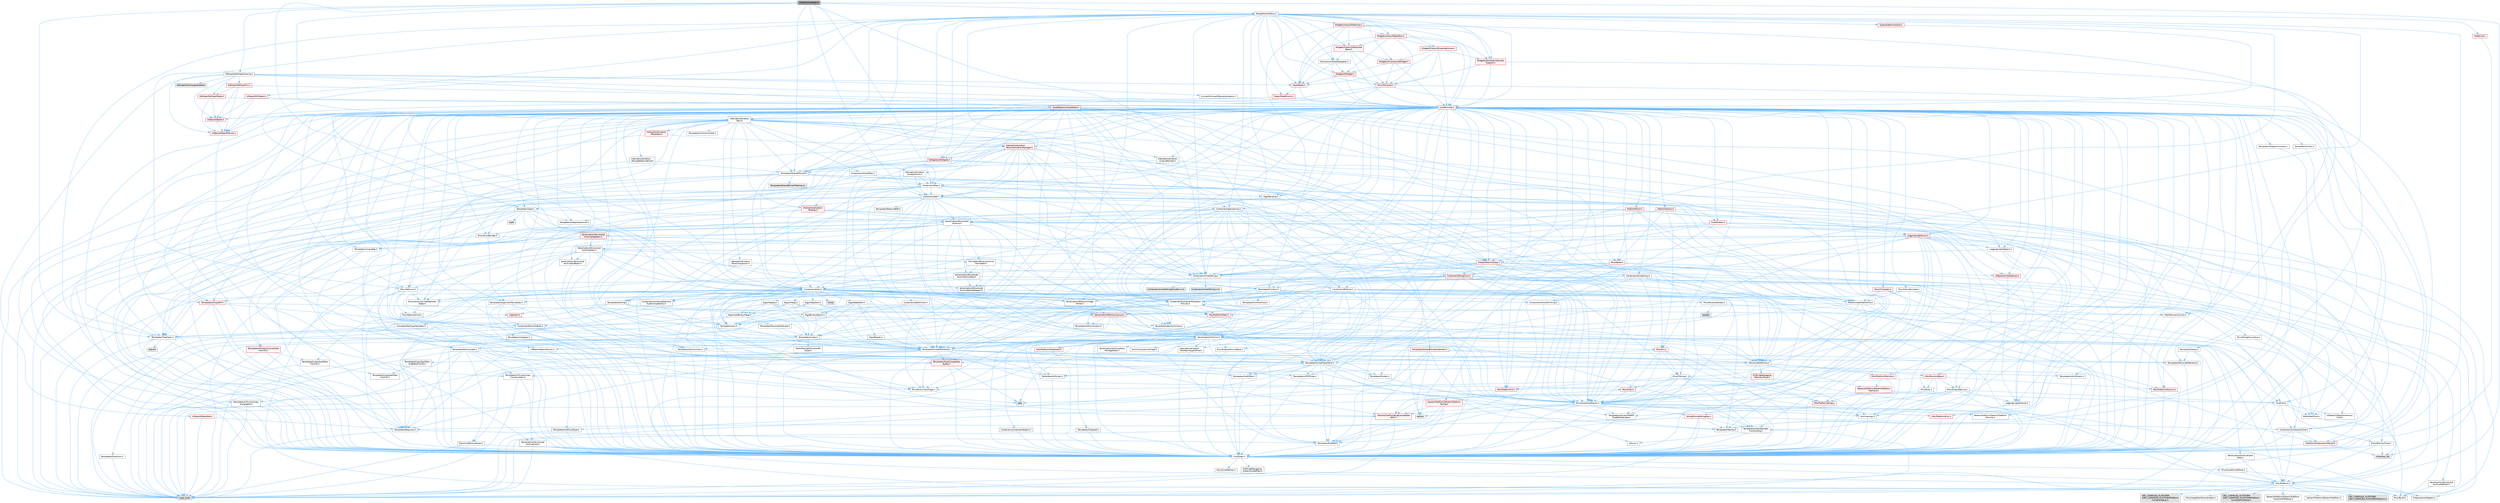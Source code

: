 digraph "GraphActionNode.h"
{
 // INTERACTIVE_SVG=YES
 // LATEX_PDF_SIZE
  bgcolor="transparent";
  edge [fontname=Helvetica,fontsize=10,labelfontname=Helvetica,labelfontsize=10];
  node [fontname=Helvetica,fontsize=10,shape=box,height=0.2,width=0.4];
  Node1 [id="Node000001",label="GraphActionNode.h",height=0.2,width=0.4,color="gray40", fillcolor="grey60", style="filled", fontcolor="black",tooltip=" "];
  Node1 -> Node2 [id="edge1_Node000001_Node000002",color="steelblue1",style="solid",tooltip=" "];
  Node2 [id="Node000002",label="Containers/Array.h",height=0.2,width=0.4,color="grey40", fillcolor="white", style="filled",URL="$df/dd0/Array_8h.html",tooltip=" "];
  Node2 -> Node3 [id="edge2_Node000002_Node000003",color="steelblue1",style="solid",tooltip=" "];
  Node3 [id="Node000003",label="CoreTypes.h",height=0.2,width=0.4,color="grey40", fillcolor="white", style="filled",URL="$dc/dec/CoreTypes_8h.html",tooltip=" "];
  Node3 -> Node4 [id="edge3_Node000003_Node000004",color="steelblue1",style="solid",tooltip=" "];
  Node4 [id="Node000004",label="HAL/Platform.h",height=0.2,width=0.4,color="grey40", fillcolor="white", style="filled",URL="$d9/dd0/Platform_8h.html",tooltip=" "];
  Node4 -> Node5 [id="edge4_Node000004_Node000005",color="steelblue1",style="solid",tooltip=" "];
  Node5 [id="Node000005",label="Misc/Build.h",height=0.2,width=0.4,color="grey40", fillcolor="white", style="filled",URL="$d3/dbb/Build_8h.html",tooltip=" "];
  Node4 -> Node6 [id="edge5_Node000004_Node000006",color="steelblue1",style="solid",tooltip=" "];
  Node6 [id="Node000006",label="Misc/LargeWorldCoordinates.h",height=0.2,width=0.4,color="grey40", fillcolor="white", style="filled",URL="$d2/dcb/LargeWorldCoordinates_8h.html",tooltip=" "];
  Node4 -> Node7 [id="edge6_Node000004_Node000007",color="steelblue1",style="solid",tooltip=" "];
  Node7 [id="Node000007",label="type_traits",height=0.2,width=0.4,color="grey60", fillcolor="#E0E0E0", style="filled",tooltip=" "];
  Node4 -> Node8 [id="edge7_Node000004_Node000008",color="steelblue1",style="solid",tooltip=" "];
  Node8 [id="Node000008",label="PreprocessorHelpers.h",height=0.2,width=0.4,color="grey40", fillcolor="white", style="filled",URL="$db/ddb/PreprocessorHelpers_8h.html",tooltip=" "];
  Node4 -> Node9 [id="edge8_Node000004_Node000009",color="steelblue1",style="solid",tooltip=" "];
  Node9 [id="Node000009",label="UBT_COMPILED_PLATFORM\l/UBT_COMPILED_PLATFORMPlatform\lCompilerPreSetup.h",height=0.2,width=0.4,color="grey60", fillcolor="#E0E0E0", style="filled",tooltip=" "];
  Node4 -> Node10 [id="edge9_Node000004_Node000010",color="steelblue1",style="solid",tooltip=" "];
  Node10 [id="Node000010",label="GenericPlatform/GenericPlatform\lCompilerPreSetup.h",height=0.2,width=0.4,color="grey40", fillcolor="white", style="filled",URL="$d9/dc8/GenericPlatformCompilerPreSetup_8h.html",tooltip=" "];
  Node4 -> Node11 [id="edge10_Node000004_Node000011",color="steelblue1",style="solid",tooltip=" "];
  Node11 [id="Node000011",label="GenericPlatform/GenericPlatform.h",height=0.2,width=0.4,color="grey40", fillcolor="white", style="filled",URL="$d6/d84/GenericPlatform_8h.html",tooltip=" "];
  Node4 -> Node12 [id="edge11_Node000004_Node000012",color="steelblue1",style="solid",tooltip=" "];
  Node12 [id="Node000012",label="UBT_COMPILED_PLATFORM\l/UBT_COMPILED_PLATFORMPlatform.h",height=0.2,width=0.4,color="grey60", fillcolor="#E0E0E0", style="filled",tooltip=" "];
  Node4 -> Node13 [id="edge12_Node000004_Node000013",color="steelblue1",style="solid",tooltip=" "];
  Node13 [id="Node000013",label="UBT_COMPILED_PLATFORM\l/UBT_COMPILED_PLATFORMPlatform\lCompilerSetup.h",height=0.2,width=0.4,color="grey60", fillcolor="#E0E0E0", style="filled",tooltip=" "];
  Node3 -> Node14 [id="edge13_Node000003_Node000014",color="steelblue1",style="solid",tooltip=" "];
  Node14 [id="Node000014",label="ProfilingDebugging\l/UMemoryDefines.h",height=0.2,width=0.4,color="grey40", fillcolor="white", style="filled",URL="$d2/da2/UMemoryDefines_8h.html",tooltip=" "];
  Node3 -> Node15 [id="edge14_Node000003_Node000015",color="steelblue1",style="solid",tooltip=" "];
  Node15 [id="Node000015",label="Misc/CoreMiscDefines.h",height=0.2,width=0.4,color="grey40", fillcolor="white", style="filled",URL="$da/d38/CoreMiscDefines_8h.html",tooltip=" "];
  Node15 -> Node4 [id="edge15_Node000015_Node000004",color="steelblue1",style="solid",tooltip=" "];
  Node15 -> Node8 [id="edge16_Node000015_Node000008",color="steelblue1",style="solid",tooltip=" "];
  Node3 -> Node16 [id="edge17_Node000003_Node000016",color="steelblue1",style="solid",tooltip=" "];
  Node16 [id="Node000016",label="Misc/CoreDefines.h",height=0.2,width=0.4,color="grey40", fillcolor="white", style="filled",URL="$d3/dd2/CoreDefines_8h.html",tooltip=" "];
  Node2 -> Node17 [id="edge18_Node000002_Node000017",color="steelblue1",style="solid",tooltip=" "];
  Node17 [id="Node000017",label="Misc/AssertionMacros.h",height=0.2,width=0.4,color="grey40", fillcolor="white", style="filled",URL="$d0/dfa/AssertionMacros_8h.html",tooltip=" "];
  Node17 -> Node3 [id="edge19_Node000017_Node000003",color="steelblue1",style="solid",tooltip=" "];
  Node17 -> Node4 [id="edge20_Node000017_Node000004",color="steelblue1",style="solid",tooltip=" "];
  Node17 -> Node18 [id="edge21_Node000017_Node000018",color="steelblue1",style="solid",tooltip=" "];
  Node18 [id="Node000018",label="HAL/PlatformMisc.h",height=0.2,width=0.4,color="red", fillcolor="#FFF0F0", style="filled",URL="$d0/df5/PlatformMisc_8h.html",tooltip=" "];
  Node18 -> Node3 [id="edge22_Node000018_Node000003",color="steelblue1",style="solid",tooltip=" "];
  Node17 -> Node8 [id="edge23_Node000017_Node000008",color="steelblue1",style="solid",tooltip=" "];
  Node17 -> Node54 [id="edge24_Node000017_Node000054",color="steelblue1",style="solid",tooltip=" "];
  Node54 [id="Node000054",label="Templates/EnableIf.h",height=0.2,width=0.4,color="grey40", fillcolor="white", style="filled",URL="$d7/d60/EnableIf_8h.html",tooltip=" "];
  Node54 -> Node3 [id="edge25_Node000054_Node000003",color="steelblue1",style="solid",tooltip=" "];
  Node17 -> Node55 [id="edge26_Node000017_Node000055",color="steelblue1",style="solid",tooltip=" "];
  Node55 [id="Node000055",label="Templates/IsArrayOrRefOf\lTypeByPredicate.h",height=0.2,width=0.4,color="grey40", fillcolor="white", style="filled",URL="$d6/da1/IsArrayOrRefOfTypeByPredicate_8h.html",tooltip=" "];
  Node55 -> Node3 [id="edge27_Node000055_Node000003",color="steelblue1",style="solid",tooltip=" "];
  Node17 -> Node56 [id="edge28_Node000017_Node000056",color="steelblue1",style="solid",tooltip=" "];
  Node56 [id="Node000056",label="Templates/IsValidVariadic\lFunctionArg.h",height=0.2,width=0.4,color="grey40", fillcolor="white", style="filled",URL="$d0/dc8/IsValidVariadicFunctionArg_8h.html",tooltip=" "];
  Node56 -> Node3 [id="edge29_Node000056_Node000003",color="steelblue1",style="solid",tooltip=" "];
  Node56 -> Node57 [id="edge30_Node000056_Node000057",color="steelblue1",style="solid",tooltip=" "];
  Node57 [id="Node000057",label="IsEnum.h",height=0.2,width=0.4,color="grey40", fillcolor="white", style="filled",URL="$d4/de5/IsEnum_8h.html",tooltip=" "];
  Node56 -> Node7 [id="edge31_Node000056_Node000007",color="steelblue1",style="solid",tooltip=" "];
  Node17 -> Node58 [id="edge32_Node000017_Node000058",color="steelblue1",style="solid",tooltip=" "];
  Node58 [id="Node000058",label="Traits/IsCharEncodingCompatible\lWith.h",height=0.2,width=0.4,color="red", fillcolor="#FFF0F0", style="filled",URL="$df/dd1/IsCharEncodingCompatibleWith_8h.html",tooltip=" "];
  Node58 -> Node7 [id="edge33_Node000058_Node000007",color="steelblue1",style="solid",tooltip=" "];
  Node17 -> Node60 [id="edge34_Node000017_Node000060",color="steelblue1",style="solid",tooltip=" "];
  Node60 [id="Node000060",label="Misc/VarArgs.h",height=0.2,width=0.4,color="grey40", fillcolor="white", style="filled",URL="$d5/d6f/VarArgs_8h.html",tooltip=" "];
  Node60 -> Node3 [id="edge35_Node000060_Node000003",color="steelblue1",style="solid",tooltip=" "];
  Node17 -> Node61 [id="edge36_Node000017_Node000061",color="steelblue1",style="solid",tooltip=" "];
  Node61 [id="Node000061",label="String/FormatStringSan.h",height=0.2,width=0.4,color="red", fillcolor="#FFF0F0", style="filled",URL="$d3/d8b/FormatStringSan_8h.html",tooltip=" "];
  Node61 -> Node7 [id="edge37_Node000061_Node000007",color="steelblue1",style="solid",tooltip=" "];
  Node61 -> Node3 [id="edge38_Node000061_Node000003",color="steelblue1",style="solid",tooltip=" "];
  Node61 -> Node62 [id="edge39_Node000061_Node000062",color="steelblue1",style="solid",tooltip=" "];
  Node62 [id="Node000062",label="Templates/Requires.h",height=0.2,width=0.4,color="grey40", fillcolor="white", style="filled",URL="$dc/d96/Requires_8h.html",tooltip=" "];
  Node62 -> Node54 [id="edge40_Node000062_Node000054",color="steelblue1",style="solid",tooltip=" "];
  Node62 -> Node7 [id="edge41_Node000062_Node000007",color="steelblue1",style="solid",tooltip=" "];
  Node61 -> Node63 [id="edge42_Node000061_Node000063",color="steelblue1",style="solid",tooltip=" "];
  Node63 [id="Node000063",label="Templates/Identity.h",height=0.2,width=0.4,color="grey40", fillcolor="white", style="filled",URL="$d0/dd5/Identity_8h.html",tooltip=" "];
  Node61 -> Node56 [id="edge43_Node000061_Node000056",color="steelblue1",style="solid",tooltip=" "];
  Node61 -> Node26 [id="edge44_Node000061_Node000026",color="steelblue1",style="solid",tooltip=" "];
  Node26 [id="Node000026",label="Containers/ContainersFwd.h",height=0.2,width=0.4,color="grey40", fillcolor="white", style="filled",URL="$d4/d0a/ContainersFwd_8h.html",tooltip=" "];
  Node26 -> Node4 [id="edge45_Node000026_Node000004",color="steelblue1",style="solid",tooltip=" "];
  Node26 -> Node3 [id="edge46_Node000026_Node000003",color="steelblue1",style="solid",tooltip=" "];
  Node26 -> Node23 [id="edge47_Node000026_Node000023",color="steelblue1",style="solid",tooltip=" "];
  Node23 [id="Node000023",label="Traits/IsContiguousContainer.h",height=0.2,width=0.4,color="red", fillcolor="#FFF0F0", style="filled",URL="$d5/d3c/IsContiguousContainer_8h.html",tooltip=" "];
  Node23 -> Node3 [id="edge48_Node000023_Node000003",color="steelblue1",style="solid",tooltip=" "];
  Node23 -> Node22 [id="edge49_Node000023_Node000022",color="steelblue1",style="solid",tooltip=" "];
  Node22 [id="Node000022",label="initializer_list",height=0.2,width=0.4,color="grey60", fillcolor="#E0E0E0", style="filled",tooltip=" "];
  Node17 -> Node67 [id="edge50_Node000017_Node000067",color="steelblue1",style="solid",tooltip=" "];
  Node67 [id="Node000067",label="atomic",height=0.2,width=0.4,color="grey60", fillcolor="#E0E0E0", style="filled",tooltip=" "];
  Node2 -> Node68 [id="edge51_Node000002_Node000068",color="steelblue1",style="solid",tooltip=" "];
  Node68 [id="Node000068",label="Misc/IntrusiveUnsetOptional\lState.h",height=0.2,width=0.4,color="grey40", fillcolor="white", style="filled",URL="$d2/d0a/IntrusiveUnsetOptionalState_8h.html",tooltip=" "];
  Node68 -> Node69 [id="edge52_Node000068_Node000069",color="steelblue1",style="solid",tooltip=" "];
  Node69 [id="Node000069",label="Misc/OptionalFwd.h",height=0.2,width=0.4,color="grey40", fillcolor="white", style="filled",URL="$dc/d50/OptionalFwd_8h.html",tooltip=" "];
  Node2 -> Node70 [id="edge53_Node000002_Node000070",color="steelblue1",style="solid",tooltip=" "];
  Node70 [id="Node000070",label="Misc/ReverseIterate.h",height=0.2,width=0.4,color="grey40", fillcolor="white", style="filled",URL="$db/de3/ReverseIterate_8h.html",tooltip=" "];
  Node70 -> Node4 [id="edge54_Node000070_Node000004",color="steelblue1",style="solid",tooltip=" "];
  Node70 -> Node71 [id="edge55_Node000070_Node000071",color="steelblue1",style="solid",tooltip=" "];
  Node71 [id="Node000071",label="iterator",height=0.2,width=0.4,color="grey60", fillcolor="#E0E0E0", style="filled",tooltip=" "];
  Node2 -> Node72 [id="edge56_Node000002_Node000072",color="steelblue1",style="solid",tooltip=" "];
  Node72 [id="Node000072",label="HAL/UnrealMemory.h",height=0.2,width=0.4,color="grey40", fillcolor="white", style="filled",URL="$d9/d96/UnrealMemory_8h.html",tooltip=" "];
  Node72 -> Node3 [id="edge57_Node000072_Node000003",color="steelblue1",style="solid",tooltip=" "];
  Node72 -> Node73 [id="edge58_Node000072_Node000073",color="steelblue1",style="solid",tooltip=" "];
  Node73 [id="Node000073",label="GenericPlatform/GenericPlatform\lMemory.h",height=0.2,width=0.4,color="red", fillcolor="#FFF0F0", style="filled",URL="$dd/d22/GenericPlatformMemory_8h.html",tooltip=" "];
  Node73 -> Node25 [id="edge59_Node000073_Node000025",color="steelblue1",style="solid",tooltip=" "];
  Node25 [id="Node000025",label="CoreFwd.h",height=0.2,width=0.4,color="grey40", fillcolor="white", style="filled",URL="$d1/d1e/CoreFwd_8h.html",tooltip=" "];
  Node25 -> Node3 [id="edge60_Node000025_Node000003",color="steelblue1",style="solid",tooltip=" "];
  Node25 -> Node26 [id="edge61_Node000025_Node000026",color="steelblue1",style="solid",tooltip=" "];
  Node25 -> Node27 [id="edge62_Node000025_Node000027",color="steelblue1",style="solid",tooltip=" "];
  Node27 [id="Node000027",label="Math/MathFwd.h",height=0.2,width=0.4,color="grey40", fillcolor="white", style="filled",URL="$d2/d10/MathFwd_8h.html",tooltip=" "];
  Node27 -> Node4 [id="edge63_Node000027_Node000004",color="steelblue1",style="solid",tooltip=" "];
  Node25 -> Node28 [id="edge64_Node000025_Node000028",color="steelblue1",style="solid",tooltip=" "];
  Node28 [id="Node000028",label="UObject/UObjectHierarchy\lFwd.h",height=0.2,width=0.4,color="grey40", fillcolor="white", style="filled",URL="$d3/d13/UObjectHierarchyFwd_8h.html",tooltip=" "];
  Node73 -> Node3 [id="edge65_Node000073_Node000003",color="steelblue1",style="solid",tooltip=" "];
  Node73 -> Node74 [id="edge66_Node000073_Node000074",color="steelblue1",style="solid",tooltip=" "];
  Node74 [id="Node000074",label="HAL/PlatformString.h",height=0.2,width=0.4,color="red", fillcolor="#FFF0F0", style="filled",URL="$db/db5/PlatformString_8h.html",tooltip=" "];
  Node74 -> Node3 [id="edge67_Node000074_Node000003",color="steelblue1",style="solid",tooltip=" "];
  Node72 -> Node76 [id="edge68_Node000072_Node000076",color="steelblue1",style="solid",tooltip=" "];
  Node76 [id="Node000076",label="HAL/MemoryBase.h",height=0.2,width=0.4,color="red", fillcolor="#FFF0F0", style="filled",URL="$d6/d9f/MemoryBase_8h.html",tooltip=" "];
  Node76 -> Node3 [id="edge69_Node000076_Node000003",color="steelblue1",style="solid",tooltip=" "];
  Node76 -> Node47 [id="edge70_Node000076_Node000047",color="steelblue1",style="solid",tooltip=" "];
  Node47 [id="Node000047",label="HAL/PlatformAtomics.h",height=0.2,width=0.4,color="red", fillcolor="#FFF0F0", style="filled",URL="$d3/d36/PlatformAtomics_8h.html",tooltip=" "];
  Node47 -> Node3 [id="edge71_Node000047_Node000003",color="steelblue1",style="solid",tooltip=" "];
  Node76 -> Node30 [id="edge72_Node000076_Node000030",color="steelblue1",style="solid",tooltip=" "];
  Node30 [id="Node000030",label="HAL/PlatformCrt.h",height=0.2,width=0.4,color="red", fillcolor="#FFF0F0", style="filled",URL="$d8/d75/PlatformCrt_8h.html",tooltip=" "];
  Node30 -> Node31 [id="edge73_Node000030_Node000031",color="steelblue1",style="solid",tooltip=" "];
  Node31 [id="Node000031",label="new",height=0.2,width=0.4,color="grey60", fillcolor="#E0E0E0", style="filled",tooltip=" "];
  Node76 -> Node77 [id="edge74_Node000076_Node000077",color="steelblue1",style="solid",tooltip=" "];
  Node77 [id="Node000077",label="Misc/Exec.h",height=0.2,width=0.4,color="grey40", fillcolor="white", style="filled",URL="$de/ddb/Exec_8h.html",tooltip=" "];
  Node77 -> Node3 [id="edge75_Node000077_Node000003",color="steelblue1",style="solid",tooltip=" "];
  Node77 -> Node17 [id="edge76_Node000077_Node000017",color="steelblue1",style="solid",tooltip=" "];
  Node76 -> Node78 [id="edge77_Node000076_Node000078",color="steelblue1",style="solid",tooltip=" "];
  Node78 [id="Node000078",label="Misc/OutputDevice.h",height=0.2,width=0.4,color="grey40", fillcolor="white", style="filled",URL="$d7/d32/OutputDevice_8h.html",tooltip=" "];
  Node78 -> Node25 [id="edge78_Node000078_Node000025",color="steelblue1",style="solid",tooltip=" "];
  Node78 -> Node3 [id="edge79_Node000078_Node000003",color="steelblue1",style="solid",tooltip=" "];
  Node78 -> Node79 [id="edge80_Node000078_Node000079",color="steelblue1",style="solid",tooltip=" "];
  Node79 [id="Node000079",label="Logging/LogVerbosity.h",height=0.2,width=0.4,color="grey40", fillcolor="white", style="filled",URL="$d2/d8f/LogVerbosity_8h.html",tooltip=" "];
  Node79 -> Node3 [id="edge81_Node000079_Node000003",color="steelblue1",style="solid",tooltip=" "];
  Node78 -> Node60 [id="edge82_Node000078_Node000060",color="steelblue1",style="solid",tooltip=" "];
  Node78 -> Node55 [id="edge83_Node000078_Node000055",color="steelblue1",style="solid",tooltip=" "];
  Node78 -> Node56 [id="edge84_Node000078_Node000056",color="steelblue1",style="solid",tooltip=" "];
  Node78 -> Node58 [id="edge85_Node000078_Node000058",color="steelblue1",style="solid",tooltip=" "];
  Node72 -> Node89 [id="edge86_Node000072_Node000089",color="steelblue1",style="solid",tooltip=" "];
  Node89 [id="Node000089",label="HAL/PlatformMemory.h",height=0.2,width=0.4,color="red", fillcolor="#FFF0F0", style="filled",URL="$de/d68/PlatformMemory_8h.html",tooltip=" "];
  Node89 -> Node3 [id="edge87_Node000089_Node000003",color="steelblue1",style="solid",tooltip=" "];
  Node89 -> Node73 [id="edge88_Node000089_Node000073",color="steelblue1",style="solid",tooltip=" "];
  Node72 -> Node91 [id="edge89_Node000072_Node000091",color="steelblue1",style="solid",tooltip=" "];
  Node91 [id="Node000091",label="ProfilingDebugging\l/MemoryTrace.h",height=0.2,width=0.4,color="red", fillcolor="#FFF0F0", style="filled",URL="$da/dd7/MemoryTrace_8h.html",tooltip=" "];
  Node91 -> Node4 [id="edge90_Node000091_Node000004",color="steelblue1",style="solid",tooltip=" "];
  Node91 -> Node42 [id="edge91_Node000091_Node000042",color="steelblue1",style="solid",tooltip=" "];
  Node42 [id="Node000042",label="Misc/EnumClassFlags.h",height=0.2,width=0.4,color="grey40", fillcolor="white", style="filled",URL="$d8/de7/EnumClassFlags_8h.html",tooltip=" "];
  Node72 -> Node92 [id="edge92_Node000072_Node000092",color="steelblue1",style="solid",tooltip=" "];
  Node92 [id="Node000092",label="Templates/IsPointer.h",height=0.2,width=0.4,color="grey40", fillcolor="white", style="filled",URL="$d7/d05/IsPointer_8h.html",tooltip=" "];
  Node92 -> Node3 [id="edge93_Node000092_Node000003",color="steelblue1",style="solid",tooltip=" "];
  Node2 -> Node93 [id="edge94_Node000002_Node000093",color="steelblue1",style="solid",tooltip=" "];
  Node93 [id="Node000093",label="Templates/UnrealTypeTraits.h",height=0.2,width=0.4,color="grey40", fillcolor="white", style="filled",URL="$d2/d2d/UnrealTypeTraits_8h.html",tooltip=" "];
  Node93 -> Node3 [id="edge95_Node000093_Node000003",color="steelblue1",style="solid",tooltip=" "];
  Node93 -> Node92 [id="edge96_Node000093_Node000092",color="steelblue1",style="solid",tooltip=" "];
  Node93 -> Node17 [id="edge97_Node000093_Node000017",color="steelblue1",style="solid",tooltip=" "];
  Node93 -> Node85 [id="edge98_Node000093_Node000085",color="steelblue1",style="solid",tooltip=" "];
  Node85 [id="Node000085",label="Templates/AndOrNot.h",height=0.2,width=0.4,color="grey40", fillcolor="white", style="filled",URL="$db/d0a/AndOrNot_8h.html",tooltip=" "];
  Node85 -> Node3 [id="edge99_Node000085_Node000003",color="steelblue1",style="solid",tooltip=" "];
  Node93 -> Node54 [id="edge100_Node000093_Node000054",color="steelblue1",style="solid",tooltip=" "];
  Node93 -> Node94 [id="edge101_Node000093_Node000094",color="steelblue1",style="solid",tooltip=" "];
  Node94 [id="Node000094",label="Templates/IsArithmetic.h",height=0.2,width=0.4,color="grey40", fillcolor="white", style="filled",URL="$d2/d5d/IsArithmetic_8h.html",tooltip=" "];
  Node94 -> Node3 [id="edge102_Node000094_Node000003",color="steelblue1",style="solid",tooltip=" "];
  Node93 -> Node57 [id="edge103_Node000093_Node000057",color="steelblue1",style="solid",tooltip=" "];
  Node93 -> Node95 [id="edge104_Node000093_Node000095",color="steelblue1",style="solid",tooltip=" "];
  Node95 [id="Node000095",label="Templates/Models.h",height=0.2,width=0.4,color="grey40", fillcolor="white", style="filled",URL="$d3/d0c/Models_8h.html",tooltip=" "];
  Node95 -> Node63 [id="edge105_Node000095_Node000063",color="steelblue1",style="solid",tooltip=" "];
  Node93 -> Node96 [id="edge106_Node000093_Node000096",color="steelblue1",style="solid",tooltip=" "];
  Node96 [id="Node000096",label="Templates/IsPODType.h",height=0.2,width=0.4,color="grey40", fillcolor="white", style="filled",URL="$d7/db1/IsPODType_8h.html",tooltip=" "];
  Node96 -> Node3 [id="edge107_Node000096_Node000003",color="steelblue1",style="solid",tooltip=" "];
  Node93 -> Node97 [id="edge108_Node000093_Node000097",color="steelblue1",style="solid",tooltip=" "];
  Node97 [id="Node000097",label="Templates/IsUECoreType.h",height=0.2,width=0.4,color="grey40", fillcolor="white", style="filled",URL="$d1/db8/IsUECoreType_8h.html",tooltip=" "];
  Node97 -> Node3 [id="edge109_Node000097_Node000003",color="steelblue1",style="solid",tooltip=" "];
  Node97 -> Node7 [id="edge110_Node000097_Node000007",color="steelblue1",style="solid",tooltip=" "];
  Node93 -> Node86 [id="edge111_Node000093_Node000086",color="steelblue1",style="solid",tooltip=" "];
  Node86 [id="Node000086",label="Templates/IsTriviallyCopy\lConstructible.h",height=0.2,width=0.4,color="grey40", fillcolor="white", style="filled",URL="$d3/d78/IsTriviallyCopyConstructible_8h.html",tooltip=" "];
  Node86 -> Node3 [id="edge112_Node000086_Node000003",color="steelblue1",style="solid",tooltip=" "];
  Node86 -> Node7 [id="edge113_Node000086_Node000007",color="steelblue1",style="solid",tooltip=" "];
  Node2 -> Node98 [id="edge114_Node000002_Node000098",color="steelblue1",style="solid",tooltip=" "];
  Node98 [id="Node000098",label="Templates/UnrealTemplate.h",height=0.2,width=0.4,color="grey40", fillcolor="white", style="filled",URL="$d4/d24/UnrealTemplate_8h.html",tooltip=" "];
  Node98 -> Node3 [id="edge115_Node000098_Node000003",color="steelblue1",style="solid",tooltip=" "];
  Node98 -> Node92 [id="edge116_Node000098_Node000092",color="steelblue1",style="solid",tooltip=" "];
  Node98 -> Node72 [id="edge117_Node000098_Node000072",color="steelblue1",style="solid",tooltip=" "];
  Node98 -> Node99 [id="edge118_Node000098_Node000099",color="steelblue1",style="solid",tooltip=" "];
  Node99 [id="Node000099",label="Templates/CopyQualifiers\lAndRefsFromTo.h",height=0.2,width=0.4,color="grey40", fillcolor="white", style="filled",URL="$d3/db3/CopyQualifiersAndRefsFromTo_8h.html",tooltip=" "];
  Node99 -> Node100 [id="edge119_Node000099_Node000100",color="steelblue1",style="solid",tooltip=" "];
  Node100 [id="Node000100",label="Templates/CopyQualifiers\lFromTo.h",height=0.2,width=0.4,color="grey40", fillcolor="white", style="filled",URL="$d5/db4/CopyQualifiersFromTo_8h.html",tooltip=" "];
  Node98 -> Node93 [id="edge120_Node000098_Node000093",color="steelblue1",style="solid",tooltip=" "];
  Node98 -> Node101 [id="edge121_Node000098_Node000101",color="steelblue1",style="solid",tooltip=" "];
  Node101 [id="Node000101",label="Templates/RemoveReference.h",height=0.2,width=0.4,color="grey40", fillcolor="white", style="filled",URL="$da/dbe/RemoveReference_8h.html",tooltip=" "];
  Node101 -> Node3 [id="edge122_Node000101_Node000003",color="steelblue1",style="solid",tooltip=" "];
  Node98 -> Node62 [id="edge123_Node000098_Node000062",color="steelblue1",style="solid",tooltip=" "];
  Node98 -> Node102 [id="edge124_Node000098_Node000102",color="steelblue1",style="solid",tooltip=" "];
  Node102 [id="Node000102",label="Templates/TypeCompatible\lBytes.h",height=0.2,width=0.4,color="red", fillcolor="#FFF0F0", style="filled",URL="$df/d0a/TypeCompatibleBytes_8h.html",tooltip=" "];
  Node102 -> Node3 [id="edge125_Node000102_Node000003",color="steelblue1",style="solid",tooltip=" "];
  Node102 -> Node31 [id="edge126_Node000102_Node000031",color="steelblue1",style="solid",tooltip=" "];
  Node102 -> Node7 [id="edge127_Node000102_Node000007",color="steelblue1",style="solid",tooltip=" "];
  Node98 -> Node63 [id="edge128_Node000098_Node000063",color="steelblue1",style="solid",tooltip=" "];
  Node98 -> Node23 [id="edge129_Node000098_Node000023",color="steelblue1",style="solid",tooltip=" "];
  Node98 -> Node103 [id="edge130_Node000098_Node000103",color="steelblue1",style="solid",tooltip=" "];
  Node103 [id="Node000103",label="Traits/UseBitwiseSwap.h",height=0.2,width=0.4,color="grey40", fillcolor="white", style="filled",URL="$db/df3/UseBitwiseSwap_8h.html",tooltip=" "];
  Node103 -> Node3 [id="edge131_Node000103_Node000003",color="steelblue1",style="solid",tooltip=" "];
  Node103 -> Node7 [id="edge132_Node000103_Node000007",color="steelblue1",style="solid",tooltip=" "];
  Node98 -> Node7 [id="edge133_Node000098_Node000007",color="steelblue1",style="solid",tooltip=" "];
  Node2 -> Node104 [id="edge134_Node000002_Node000104",color="steelblue1",style="solid",tooltip=" "];
  Node104 [id="Node000104",label="Containers/AllowShrinking.h",height=0.2,width=0.4,color="grey40", fillcolor="white", style="filled",URL="$d7/d1a/AllowShrinking_8h.html",tooltip=" "];
  Node104 -> Node3 [id="edge135_Node000104_Node000003",color="steelblue1",style="solid",tooltip=" "];
  Node2 -> Node105 [id="edge136_Node000002_Node000105",color="steelblue1",style="solid",tooltip=" "];
  Node105 [id="Node000105",label="Containers/ContainerAllocation\lPolicies.h",height=0.2,width=0.4,color="grey40", fillcolor="white", style="filled",URL="$d7/dff/ContainerAllocationPolicies_8h.html",tooltip=" "];
  Node105 -> Node3 [id="edge137_Node000105_Node000003",color="steelblue1",style="solid",tooltip=" "];
  Node105 -> Node106 [id="edge138_Node000105_Node000106",color="steelblue1",style="solid",tooltip=" "];
  Node106 [id="Node000106",label="Containers/ContainerHelpers.h",height=0.2,width=0.4,color="grey40", fillcolor="white", style="filled",URL="$d7/d33/ContainerHelpers_8h.html",tooltip=" "];
  Node106 -> Node3 [id="edge139_Node000106_Node000003",color="steelblue1",style="solid",tooltip=" "];
  Node105 -> Node105 [id="edge140_Node000105_Node000105",color="steelblue1",style="solid",tooltip=" "];
  Node105 -> Node107 [id="edge141_Node000105_Node000107",color="steelblue1",style="solid",tooltip=" "];
  Node107 [id="Node000107",label="HAL/PlatformMath.h",height=0.2,width=0.4,color="red", fillcolor="#FFF0F0", style="filled",URL="$dc/d53/PlatformMath_8h.html",tooltip=" "];
  Node107 -> Node3 [id="edge142_Node000107_Node000003",color="steelblue1",style="solid",tooltip=" "];
  Node105 -> Node72 [id="edge143_Node000105_Node000072",color="steelblue1",style="solid",tooltip=" "];
  Node105 -> Node40 [id="edge144_Node000105_Node000040",color="steelblue1",style="solid",tooltip=" "];
  Node40 [id="Node000040",label="Math/NumericLimits.h",height=0.2,width=0.4,color="grey40", fillcolor="white", style="filled",URL="$df/d1b/NumericLimits_8h.html",tooltip=" "];
  Node40 -> Node3 [id="edge145_Node000040_Node000003",color="steelblue1",style="solid",tooltip=" "];
  Node105 -> Node17 [id="edge146_Node000105_Node000017",color="steelblue1",style="solid",tooltip=" "];
  Node105 -> Node115 [id="edge147_Node000105_Node000115",color="steelblue1",style="solid",tooltip=" "];
  Node115 [id="Node000115",label="Templates/IsPolymorphic.h",height=0.2,width=0.4,color="grey40", fillcolor="white", style="filled",URL="$dc/d20/IsPolymorphic_8h.html",tooltip=" "];
  Node105 -> Node116 [id="edge148_Node000105_Node000116",color="steelblue1",style="solid",tooltip=" "];
  Node116 [id="Node000116",label="Templates/MemoryOps.h",height=0.2,width=0.4,color="grey40", fillcolor="white", style="filled",URL="$db/dea/MemoryOps_8h.html",tooltip=" "];
  Node116 -> Node3 [id="edge149_Node000116_Node000003",color="steelblue1",style="solid",tooltip=" "];
  Node116 -> Node72 [id="edge150_Node000116_Node000072",color="steelblue1",style="solid",tooltip=" "];
  Node116 -> Node87 [id="edge151_Node000116_Node000087",color="steelblue1",style="solid",tooltip=" "];
  Node87 [id="Node000087",label="Templates/IsTriviallyCopy\lAssignable.h",height=0.2,width=0.4,color="grey40", fillcolor="white", style="filled",URL="$d2/df2/IsTriviallyCopyAssignable_8h.html",tooltip=" "];
  Node87 -> Node3 [id="edge152_Node000087_Node000003",color="steelblue1",style="solid",tooltip=" "];
  Node87 -> Node7 [id="edge153_Node000087_Node000007",color="steelblue1",style="solid",tooltip=" "];
  Node116 -> Node86 [id="edge154_Node000116_Node000086",color="steelblue1",style="solid",tooltip=" "];
  Node116 -> Node62 [id="edge155_Node000116_Node000062",color="steelblue1",style="solid",tooltip=" "];
  Node116 -> Node93 [id="edge156_Node000116_Node000093",color="steelblue1",style="solid",tooltip=" "];
  Node116 -> Node103 [id="edge157_Node000116_Node000103",color="steelblue1",style="solid",tooltip=" "];
  Node116 -> Node31 [id="edge158_Node000116_Node000031",color="steelblue1",style="solid",tooltip=" "];
  Node116 -> Node7 [id="edge159_Node000116_Node000007",color="steelblue1",style="solid",tooltip=" "];
  Node105 -> Node102 [id="edge160_Node000105_Node000102",color="steelblue1",style="solid",tooltip=" "];
  Node105 -> Node7 [id="edge161_Node000105_Node000007",color="steelblue1",style="solid",tooltip=" "];
  Node2 -> Node117 [id="edge162_Node000002_Node000117",color="steelblue1",style="solid",tooltip=" "];
  Node117 [id="Node000117",label="Containers/ContainerElement\lTypeCompatibility.h",height=0.2,width=0.4,color="grey40", fillcolor="white", style="filled",URL="$df/ddf/ContainerElementTypeCompatibility_8h.html",tooltip=" "];
  Node117 -> Node3 [id="edge163_Node000117_Node000003",color="steelblue1",style="solid",tooltip=" "];
  Node117 -> Node93 [id="edge164_Node000117_Node000093",color="steelblue1",style="solid",tooltip=" "];
  Node2 -> Node118 [id="edge165_Node000002_Node000118",color="steelblue1",style="solid",tooltip=" "];
  Node118 [id="Node000118",label="Serialization/Archive.h",height=0.2,width=0.4,color="grey40", fillcolor="white", style="filled",URL="$d7/d3b/Archive_8h.html",tooltip=" "];
  Node118 -> Node25 [id="edge166_Node000118_Node000025",color="steelblue1",style="solid",tooltip=" "];
  Node118 -> Node3 [id="edge167_Node000118_Node000003",color="steelblue1",style="solid",tooltip=" "];
  Node118 -> Node119 [id="edge168_Node000118_Node000119",color="steelblue1",style="solid",tooltip=" "];
  Node119 [id="Node000119",label="HAL/PlatformProperties.h",height=0.2,width=0.4,color="red", fillcolor="#FFF0F0", style="filled",URL="$d9/db0/PlatformProperties_8h.html",tooltip=" "];
  Node119 -> Node3 [id="edge169_Node000119_Node000003",color="steelblue1",style="solid",tooltip=" "];
  Node118 -> Node122 [id="edge170_Node000118_Node000122",color="steelblue1",style="solid",tooltip=" "];
  Node122 [id="Node000122",label="Internationalization\l/TextNamespaceFwd.h",height=0.2,width=0.4,color="grey40", fillcolor="white", style="filled",URL="$d8/d97/TextNamespaceFwd_8h.html",tooltip=" "];
  Node122 -> Node3 [id="edge171_Node000122_Node000003",color="steelblue1",style="solid",tooltip=" "];
  Node118 -> Node27 [id="edge172_Node000118_Node000027",color="steelblue1",style="solid",tooltip=" "];
  Node118 -> Node17 [id="edge173_Node000118_Node000017",color="steelblue1",style="solid",tooltip=" "];
  Node118 -> Node5 [id="edge174_Node000118_Node000005",color="steelblue1",style="solid",tooltip=" "];
  Node118 -> Node41 [id="edge175_Node000118_Node000041",color="steelblue1",style="solid",tooltip=" "];
  Node41 [id="Node000041",label="Misc/CompressionFlags.h",height=0.2,width=0.4,color="grey40", fillcolor="white", style="filled",URL="$d9/d76/CompressionFlags_8h.html",tooltip=" "];
  Node118 -> Node123 [id="edge176_Node000118_Node000123",color="steelblue1",style="solid",tooltip=" "];
  Node123 [id="Node000123",label="Misc/EngineVersionBase.h",height=0.2,width=0.4,color="grey40", fillcolor="white", style="filled",URL="$d5/d2b/EngineVersionBase_8h.html",tooltip=" "];
  Node123 -> Node3 [id="edge177_Node000123_Node000003",color="steelblue1",style="solid",tooltip=" "];
  Node118 -> Node60 [id="edge178_Node000118_Node000060",color="steelblue1",style="solid",tooltip=" "];
  Node118 -> Node124 [id="edge179_Node000118_Node000124",color="steelblue1",style="solid",tooltip=" "];
  Node124 [id="Node000124",label="Serialization/ArchiveCook\lData.h",height=0.2,width=0.4,color="grey40", fillcolor="white", style="filled",URL="$dc/db6/ArchiveCookData_8h.html",tooltip=" "];
  Node124 -> Node4 [id="edge180_Node000124_Node000004",color="steelblue1",style="solid",tooltip=" "];
  Node118 -> Node125 [id="edge181_Node000118_Node000125",color="steelblue1",style="solid",tooltip=" "];
  Node125 [id="Node000125",label="Serialization/ArchiveSave\lPackageData.h",height=0.2,width=0.4,color="grey40", fillcolor="white", style="filled",URL="$d1/d37/ArchiveSavePackageData_8h.html",tooltip=" "];
  Node118 -> Node54 [id="edge182_Node000118_Node000054",color="steelblue1",style="solid",tooltip=" "];
  Node118 -> Node55 [id="edge183_Node000118_Node000055",color="steelblue1",style="solid",tooltip=" "];
  Node118 -> Node126 [id="edge184_Node000118_Node000126",color="steelblue1",style="solid",tooltip=" "];
  Node126 [id="Node000126",label="Templates/IsEnumClass.h",height=0.2,width=0.4,color="grey40", fillcolor="white", style="filled",URL="$d7/d15/IsEnumClass_8h.html",tooltip=" "];
  Node126 -> Node3 [id="edge185_Node000126_Node000003",color="steelblue1",style="solid",tooltip=" "];
  Node126 -> Node85 [id="edge186_Node000126_Node000085",color="steelblue1",style="solid",tooltip=" "];
  Node118 -> Node112 [id="edge187_Node000118_Node000112",color="steelblue1",style="solid",tooltip=" "];
  Node112 [id="Node000112",label="Templates/IsSigned.h",height=0.2,width=0.4,color="grey40", fillcolor="white", style="filled",URL="$d8/dd8/IsSigned_8h.html",tooltip=" "];
  Node112 -> Node3 [id="edge188_Node000112_Node000003",color="steelblue1",style="solid",tooltip=" "];
  Node118 -> Node56 [id="edge189_Node000118_Node000056",color="steelblue1",style="solid",tooltip=" "];
  Node118 -> Node98 [id="edge190_Node000118_Node000098",color="steelblue1",style="solid",tooltip=" "];
  Node118 -> Node58 [id="edge191_Node000118_Node000058",color="steelblue1",style="solid",tooltip=" "];
  Node118 -> Node127 [id="edge192_Node000118_Node000127",color="steelblue1",style="solid",tooltip=" "];
  Node127 [id="Node000127",label="UObject/ObjectVersion.h",height=0.2,width=0.4,color="grey40", fillcolor="white", style="filled",URL="$da/d63/ObjectVersion_8h.html",tooltip=" "];
  Node127 -> Node3 [id="edge193_Node000127_Node000003",color="steelblue1",style="solid",tooltip=" "];
  Node2 -> Node128 [id="edge194_Node000002_Node000128",color="steelblue1",style="solid",tooltip=" "];
  Node128 [id="Node000128",label="Serialization/MemoryImage\lWriter.h",height=0.2,width=0.4,color="grey40", fillcolor="white", style="filled",URL="$d0/d08/MemoryImageWriter_8h.html",tooltip=" "];
  Node128 -> Node3 [id="edge195_Node000128_Node000003",color="steelblue1",style="solid",tooltip=" "];
  Node128 -> Node129 [id="edge196_Node000128_Node000129",color="steelblue1",style="solid",tooltip=" "];
  Node129 [id="Node000129",label="Serialization/MemoryLayout.h",height=0.2,width=0.4,color="red", fillcolor="#FFF0F0", style="filled",URL="$d7/d66/MemoryLayout_8h.html",tooltip=" "];
  Node129 -> Node132 [id="edge197_Node000129_Node000132",color="steelblue1",style="solid",tooltip=" "];
  Node132 [id="Node000132",label="Containers/EnumAsByte.h",height=0.2,width=0.4,color="grey40", fillcolor="white", style="filled",URL="$d6/d9a/EnumAsByte_8h.html",tooltip=" "];
  Node132 -> Node3 [id="edge198_Node000132_Node000003",color="steelblue1",style="solid",tooltip=" "];
  Node132 -> Node96 [id="edge199_Node000132_Node000096",color="steelblue1",style="solid",tooltip=" "];
  Node132 -> Node133 [id="edge200_Node000132_Node000133",color="steelblue1",style="solid",tooltip=" "];
  Node133 [id="Node000133",label="Templates/TypeHash.h",height=0.2,width=0.4,color="grey40", fillcolor="white", style="filled",URL="$d1/d62/TypeHash_8h.html",tooltip=" "];
  Node133 -> Node3 [id="edge201_Node000133_Node000003",color="steelblue1",style="solid",tooltip=" "];
  Node133 -> Node62 [id="edge202_Node000133_Node000062",color="steelblue1",style="solid",tooltip=" "];
  Node133 -> Node134 [id="edge203_Node000133_Node000134",color="steelblue1",style="solid",tooltip=" "];
  Node134 [id="Node000134",label="Misc/Crc.h",height=0.2,width=0.4,color="red", fillcolor="#FFF0F0", style="filled",URL="$d4/dd2/Crc_8h.html",tooltip=" "];
  Node134 -> Node3 [id="edge204_Node000134_Node000003",color="steelblue1",style="solid",tooltip=" "];
  Node134 -> Node74 [id="edge205_Node000134_Node000074",color="steelblue1",style="solid",tooltip=" "];
  Node134 -> Node17 [id="edge206_Node000134_Node000017",color="steelblue1",style="solid",tooltip=" "];
  Node134 -> Node135 [id="edge207_Node000134_Node000135",color="steelblue1",style="solid",tooltip=" "];
  Node135 [id="Node000135",label="Misc/CString.h",height=0.2,width=0.4,color="grey40", fillcolor="white", style="filled",URL="$d2/d49/CString_8h.html",tooltip=" "];
  Node135 -> Node3 [id="edge208_Node000135_Node000003",color="steelblue1",style="solid",tooltip=" "];
  Node135 -> Node30 [id="edge209_Node000135_Node000030",color="steelblue1",style="solid",tooltip=" "];
  Node135 -> Node74 [id="edge210_Node000135_Node000074",color="steelblue1",style="solid",tooltip=" "];
  Node135 -> Node17 [id="edge211_Node000135_Node000017",color="steelblue1",style="solid",tooltip=" "];
  Node135 -> Node136 [id="edge212_Node000135_Node000136",color="steelblue1",style="solid",tooltip=" "];
  Node136 [id="Node000136",label="Misc/Char.h",height=0.2,width=0.4,color="red", fillcolor="#FFF0F0", style="filled",URL="$d0/d58/Char_8h.html",tooltip=" "];
  Node136 -> Node3 [id="edge213_Node000136_Node000003",color="steelblue1",style="solid",tooltip=" "];
  Node136 -> Node7 [id="edge214_Node000136_Node000007",color="steelblue1",style="solid",tooltip=" "];
  Node135 -> Node60 [id="edge215_Node000135_Node000060",color="steelblue1",style="solid",tooltip=" "];
  Node135 -> Node55 [id="edge216_Node000135_Node000055",color="steelblue1",style="solid",tooltip=" "];
  Node135 -> Node56 [id="edge217_Node000135_Node000056",color="steelblue1",style="solid",tooltip=" "];
  Node135 -> Node58 [id="edge218_Node000135_Node000058",color="steelblue1",style="solid",tooltip=" "];
  Node134 -> Node136 [id="edge219_Node000134_Node000136",color="steelblue1",style="solid",tooltip=" "];
  Node134 -> Node93 [id="edge220_Node000134_Node000093",color="steelblue1",style="solid",tooltip=" "];
  Node133 -> Node139 [id="edge221_Node000133_Node000139",color="steelblue1",style="solid",tooltip=" "];
  Node139 [id="Node000139",label="stdint.h",height=0.2,width=0.4,color="grey60", fillcolor="#E0E0E0", style="filled",tooltip=" "];
  Node133 -> Node7 [id="edge222_Node000133_Node000007",color="steelblue1",style="solid",tooltip=" "];
  Node129 -> Node72 [id="edge223_Node000129_Node000072",color="steelblue1",style="solid",tooltip=" "];
  Node129 -> Node54 [id="edge224_Node000129_Node000054",color="steelblue1",style="solid",tooltip=" "];
  Node129 -> Node115 [id="edge225_Node000129_Node000115",color="steelblue1",style="solid",tooltip=" "];
  Node129 -> Node95 [id="edge226_Node000129_Node000095",color="steelblue1",style="solid",tooltip=" "];
  Node129 -> Node98 [id="edge227_Node000129_Node000098",color="steelblue1",style="solid",tooltip=" "];
  Node2 -> Node142 [id="edge228_Node000002_Node000142",color="steelblue1",style="solid",tooltip=" "];
  Node142 [id="Node000142",label="Algo/Heapify.h",height=0.2,width=0.4,color="grey40", fillcolor="white", style="filled",URL="$d0/d2a/Heapify_8h.html",tooltip=" "];
  Node142 -> Node143 [id="edge229_Node000142_Node000143",color="steelblue1",style="solid",tooltip=" "];
  Node143 [id="Node000143",label="Algo/Impl/BinaryHeap.h",height=0.2,width=0.4,color="grey40", fillcolor="white", style="filled",URL="$d7/da3/Algo_2Impl_2BinaryHeap_8h.html",tooltip=" "];
  Node143 -> Node144 [id="edge230_Node000143_Node000144",color="steelblue1",style="solid",tooltip=" "];
  Node144 [id="Node000144",label="Templates/Invoke.h",height=0.2,width=0.4,color="grey40", fillcolor="white", style="filled",URL="$d7/deb/Invoke_8h.html",tooltip=" "];
  Node144 -> Node3 [id="edge231_Node000144_Node000003",color="steelblue1",style="solid",tooltip=" "];
  Node144 -> Node145 [id="edge232_Node000144_Node000145",color="steelblue1",style="solid",tooltip=" "];
  Node145 [id="Node000145",label="Traits/MemberFunctionPtr\lOuter.h",height=0.2,width=0.4,color="grey40", fillcolor="white", style="filled",URL="$db/da7/MemberFunctionPtrOuter_8h.html",tooltip=" "];
  Node144 -> Node98 [id="edge233_Node000144_Node000098",color="steelblue1",style="solid",tooltip=" "];
  Node144 -> Node7 [id="edge234_Node000144_Node000007",color="steelblue1",style="solid",tooltip=" "];
  Node143 -> Node146 [id="edge235_Node000143_Node000146",color="steelblue1",style="solid",tooltip=" "];
  Node146 [id="Node000146",label="Templates/Projection.h",height=0.2,width=0.4,color="grey40", fillcolor="white", style="filled",URL="$d7/df0/Projection_8h.html",tooltip=" "];
  Node146 -> Node7 [id="edge236_Node000146_Node000007",color="steelblue1",style="solid",tooltip=" "];
  Node143 -> Node147 [id="edge237_Node000143_Node000147",color="steelblue1",style="solid",tooltip=" "];
  Node147 [id="Node000147",label="Templates/ReversePredicate.h",height=0.2,width=0.4,color="grey40", fillcolor="white", style="filled",URL="$d8/d28/ReversePredicate_8h.html",tooltip=" "];
  Node147 -> Node144 [id="edge238_Node000147_Node000144",color="steelblue1",style="solid",tooltip=" "];
  Node147 -> Node98 [id="edge239_Node000147_Node000098",color="steelblue1",style="solid",tooltip=" "];
  Node143 -> Node7 [id="edge240_Node000143_Node000007",color="steelblue1",style="solid",tooltip=" "];
  Node142 -> Node148 [id="edge241_Node000142_Node000148",color="steelblue1",style="solid",tooltip=" "];
  Node148 [id="Node000148",label="Templates/IdentityFunctor.h",height=0.2,width=0.4,color="grey40", fillcolor="white", style="filled",URL="$d7/d2e/IdentityFunctor_8h.html",tooltip=" "];
  Node148 -> Node4 [id="edge242_Node000148_Node000004",color="steelblue1",style="solid",tooltip=" "];
  Node142 -> Node144 [id="edge243_Node000142_Node000144",color="steelblue1",style="solid",tooltip=" "];
  Node142 -> Node149 [id="edge244_Node000142_Node000149",color="steelblue1",style="solid",tooltip=" "];
  Node149 [id="Node000149",label="Templates/Less.h",height=0.2,width=0.4,color="grey40", fillcolor="white", style="filled",URL="$de/dc8/Less_8h.html",tooltip=" "];
  Node149 -> Node3 [id="edge245_Node000149_Node000003",color="steelblue1",style="solid",tooltip=" "];
  Node149 -> Node98 [id="edge246_Node000149_Node000098",color="steelblue1",style="solid",tooltip=" "];
  Node142 -> Node98 [id="edge247_Node000142_Node000098",color="steelblue1",style="solid",tooltip=" "];
  Node2 -> Node150 [id="edge248_Node000002_Node000150",color="steelblue1",style="solid",tooltip=" "];
  Node150 [id="Node000150",label="Algo/HeapSort.h",height=0.2,width=0.4,color="grey40", fillcolor="white", style="filled",URL="$d3/d92/HeapSort_8h.html",tooltip=" "];
  Node150 -> Node143 [id="edge249_Node000150_Node000143",color="steelblue1",style="solid",tooltip=" "];
  Node150 -> Node148 [id="edge250_Node000150_Node000148",color="steelblue1",style="solid",tooltip=" "];
  Node150 -> Node149 [id="edge251_Node000150_Node000149",color="steelblue1",style="solid",tooltip=" "];
  Node150 -> Node98 [id="edge252_Node000150_Node000098",color="steelblue1",style="solid",tooltip=" "];
  Node2 -> Node151 [id="edge253_Node000002_Node000151",color="steelblue1",style="solid",tooltip=" "];
  Node151 [id="Node000151",label="Algo/IsHeap.h",height=0.2,width=0.4,color="grey40", fillcolor="white", style="filled",URL="$de/d32/IsHeap_8h.html",tooltip=" "];
  Node151 -> Node143 [id="edge254_Node000151_Node000143",color="steelblue1",style="solid",tooltip=" "];
  Node151 -> Node148 [id="edge255_Node000151_Node000148",color="steelblue1",style="solid",tooltip=" "];
  Node151 -> Node144 [id="edge256_Node000151_Node000144",color="steelblue1",style="solid",tooltip=" "];
  Node151 -> Node149 [id="edge257_Node000151_Node000149",color="steelblue1",style="solid",tooltip=" "];
  Node151 -> Node98 [id="edge258_Node000151_Node000098",color="steelblue1",style="solid",tooltip=" "];
  Node2 -> Node143 [id="edge259_Node000002_Node000143",color="steelblue1",style="solid",tooltip=" "];
  Node2 -> Node152 [id="edge260_Node000002_Node000152",color="steelblue1",style="solid",tooltip=" "];
  Node152 [id="Node000152",label="Algo/StableSort.h",height=0.2,width=0.4,color="grey40", fillcolor="white", style="filled",URL="$d7/d3c/StableSort_8h.html",tooltip=" "];
  Node152 -> Node153 [id="edge261_Node000152_Node000153",color="steelblue1",style="solid",tooltip=" "];
  Node153 [id="Node000153",label="Algo/BinarySearch.h",height=0.2,width=0.4,color="grey40", fillcolor="white", style="filled",URL="$db/db4/BinarySearch_8h.html",tooltip=" "];
  Node153 -> Node148 [id="edge262_Node000153_Node000148",color="steelblue1",style="solid",tooltip=" "];
  Node153 -> Node144 [id="edge263_Node000153_Node000144",color="steelblue1",style="solid",tooltip=" "];
  Node153 -> Node149 [id="edge264_Node000153_Node000149",color="steelblue1",style="solid",tooltip=" "];
  Node152 -> Node154 [id="edge265_Node000152_Node000154",color="steelblue1",style="solid",tooltip=" "];
  Node154 [id="Node000154",label="Algo/Rotate.h",height=0.2,width=0.4,color="grey40", fillcolor="white", style="filled",URL="$dd/da7/Rotate_8h.html",tooltip=" "];
  Node154 -> Node98 [id="edge266_Node000154_Node000098",color="steelblue1",style="solid",tooltip=" "];
  Node152 -> Node148 [id="edge267_Node000152_Node000148",color="steelblue1",style="solid",tooltip=" "];
  Node152 -> Node144 [id="edge268_Node000152_Node000144",color="steelblue1",style="solid",tooltip=" "];
  Node152 -> Node149 [id="edge269_Node000152_Node000149",color="steelblue1",style="solid",tooltip=" "];
  Node152 -> Node98 [id="edge270_Node000152_Node000098",color="steelblue1",style="solid",tooltip=" "];
  Node2 -> Node155 [id="edge271_Node000002_Node000155",color="steelblue1",style="solid",tooltip=" "];
  Node155 [id="Node000155",label="Concepts/GetTypeHashable.h",height=0.2,width=0.4,color="grey40", fillcolor="white", style="filled",URL="$d3/da2/GetTypeHashable_8h.html",tooltip=" "];
  Node155 -> Node3 [id="edge272_Node000155_Node000003",color="steelblue1",style="solid",tooltip=" "];
  Node155 -> Node133 [id="edge273_Node000155_Node000133",color="steelblue1",style="solid",tooltip=" "];
  Node2 -> Node148 [id="edge274_Node000002_Node000148",color="steelblue1",style="solid",tooltip=" "];
  Node2 -> Node144 [id="edge275_Node000002_Node000144",color="steelblue1",style="solid",tooltip=" "];
  Node2 -> Node149 [id="edge276_Node000002_Node000149",color="steelblue1",style="solid",tooltip=" "];
  Node2 -> Node156 [id="edge277_Node000002_Node000156",color="steelblue1",style="solid",tooltip=" "];
  Node156 [id="Node000156",label="Templates/LosesQualifiers\lFromTo.h",height=0.2,width=0.4,color="grey40", fillcolor="white", style="filled",URL="$d2/db3/LosesQualifiersFromTo_8h.html",tooltip=" "];
  Node156 -> Node100 [id="edge278_Node000156_Node000100",color="steelblue1",style="solid",tooltip=" "];
  Node156 -> Node7 [id="edge279_Node000156_Node000007",color="steelblue1",style="solid",tooltip=" "];
  Node2 -> Node62 [id="edge280_Node000002_Node000062",color="steelblue1",style="solid",tooltip=" "];
  Node2 -> Node157 [id="edge281_Node000002_Node000157",color="steelblue1",style="solid",tooltip=" "];
  Node157 [id="Node000157",label="Templates/Sorting.h",height=0.2,width=0.4,color="grey40", fillcolor="white", style="filled",URL="$d3/d9e/Sorting_8h.html",tooltip=" "];
  Node157 -> Node3 [id="edge282_Node000157_Node000003",color="steelblue1",style="solid",tooltip=" "];
  Node157 -> Node153 [id="edge283_Node000157_Node000153",color="steelblue1",style="solid",tooltip=" "];
  Node157 -> Node158 [id="edge284_Node000157_Node000158",color="steelblue1",style="solid",tooltip=" "];
  Node158 [id="Node000158",label="Algo/Sort.h",height=0.2,width=0.4,color="red", fillcolor="#FFF0F0", style="filled",URL="$d1/d87/Sort_8h.html",tooltip=" "];
  Node157 -> Node107 [id="edge285_Node000157_Node000107",color="steelblue1",style="solid",tooltip=" "];
  Node157 -> Node149 [id="edge286_Node000157_Node000149",color="steelblue1",style="solid",tooltip=" "];
  Node2 -> Node161 [id="edge287_Node000002_Node000161",color="steelblue1",style="solid",tooltip=" "];
  Node161 [id="Node000161",label="Templates/AlignmentTemplates.h",height=0.2,width=0.4,color="grey40", fillcolor="white", style="filled",URL="$dd/d32/AlignmentTemplates_8h.html",tooltip=" "];
  Node161 -> Node3 [id="edge288_Node000161_Node000003",color="steelblue1",style="solid",tooltip=" "];
  Node161 -> Node83 [id="edge289_Node000161_Node000083",color="steelblue1",style="solid",tooltip=" "];
  Node83 [id="Node000083",label="Templates/IsIntegral.h",height=0.2,width=0.4,color="grey40", fillcolor="white", style="filled",URL="$da/d64/IsIntegral_8h.html",tooltip=" "];
  Node83 -> Node3 [id="edge290_Node000083_Node000003",color="steelblue1",style="solid",tooltip=" "];
  Node161 -> Node92 [id="edge291_Node000161_Node000092",color="steelblue1",style="solid",tooltip=" "];
  Node2 -> Node21 [id="edge292_Node000002_Node000021",color="steelblue1",style="solid",tooltip=" "];
  Node21 [id="Node000021",label="Traits/ElementType.h",height=0.2,width=0.4,color="grey40", fillcolor="white", style="filled",URL="$d5/d4f/ElementType_8h.html",tooltip=" "];
  Node21 -> Node4 [id="edge293_Node000021_Node000004",color="steelblue1",style="solid",tooltip=" "];
  Node21 -> Node22 [id="edge294_Node000021_Node000022",color="steelblue1",style="solid",tooltip=" "];
  Node21 -> Node7 [id="edge295_Node000021_Node000007",color="steelblue1",style="solid",tooltip=" "];
  Node2 -> Node113 [id="edge296_Node000002_Node000113",color="steelblue1",style="solid",tooltip=" "];
  Node113 [id="Node000113",label="limits",height=0.2,width=0.4,color="grey60", fillcolor="#E0E0E0", style="filled",tooltip=" "];
  Node2 -> Node7 [id="edge297_Node000002_Node000007",color="steelblue1",style="solid",tooltip=" "];
  Node1 -> Node162 [id="edge298_Node000001_Node000162",color="steelblue1",style="solid",tooltip=" "];
  Node162 [id="Node000162",label="Containers/Map.h",height=0.2,width=0.4,color="grey40", fillcolor="white", style="filled",URL="$df/d79/Map_8h.html",tooltip=" "];
  Node162 -> Node3 [id="edge299_Node000162_Node000003",color="steelblue1",style="solid",tooltip=" "];
  Node162 -> Node163 [id="edge300_Node000162_Node000163",color="steelblue1",style="solid",tooltip=" "];
  Node163 [id="Node000163",label="Algo/Reverse.h",height=0.2,width=0.4,color="grey40", fillcolor="white", style="filled",URL="$d5/d93/Reverse_8h.html",tooltip=" "];
  Node163 -> Node3 [id="edge301_Node000163_Node000003",color="steelblue1",style="solid",tooltip=" "];
  Node163 -> Node98 [id="edge302_Node000163_Node000098",color="steelblue1",style="solid",tooltip=" "];
  Node162 -> Node117 [id="edge303_Node000162_Node000117",color="steelblue1",style="solid",tooltip=" "];
  Node162 -> Node164 [id="edge304_Node000162_Node000164",color="steelblue1",style="solid",tooltip=" "];
  Node164 [id="Node000164",label="Containers/Set.h",height=0.2,width=0.4,color="grey40", fillcolor="white", style="filled",URL="$d4/d45/Set_8h.html",tooltip=" "];
  Node164 -> Node105 [id="edge305_Node000164_Node000105",color="steelblue1",style="solid",tooltip=" "];
  Node164 -> Node117 [id="edge306_Node000164_Node000117",color="steelblue1",style="solid",tooltip=" "];
  Node164 -> Node165 [id="edge307_Node000164_Node000165",color="steelblue1",style="solid",tooltip=" "];
  Node165 [id="Node000165",label="Containers/SetUtilities.h",height=0.2,width=0.4,color="grey40", fillcolor="white", style="filled",URL="$dc/de5/SetUtilities_8h.html",tooltip=" "];
  Node165 -> Node3 [id="edge308_Node000165_Node000003",color="steelblue1",style="solid",tooltip=" "];
  Node165 -> Node129 [id="edge309_Node000165_Node000129",color="steelblue1",style="solid",tooltip=" "];
  Node165 -> Node116 [id="edge310_Node000165_Node000116",color="steelblue1",style="solid",tooltip=" "];
  Node165 -> Node93 [id="edge311_Node000165_Node000093",color="steelblue1",style="solid",tooltip=" "];
  Node164 -> Node166 [id="edge312_Node000164_Node000166",color="steelblue1",style="solid",tooltip=" "];
  Node166 [id="Node000166",label="Containers/SparseArray.h",height=0.2,width=0.4,color="grey40", fillcolor="white", style="filled",URL="$d5/dbf/SparseArray_8h.html",tooltip=" "];
  Node166 -> Node3 [id="edge313_Node000166_Node000003",color="steelblue1",style="solid",tooltip=" "];
  Node166 -> Node17 [id="edge314_Node000166_Node000017",color="steelblue1",style="solid",tooltip=" "];
  Node166 -> Node72 [id="edge315_Node000166_Node000072",color="steelblue1",style="solid",tooltip=" "];
  Node166 -> Node93 [id="edge316_Node000166_Node000093",color="steelblue1",style="solid",tooltip=" "];
  Node166 -> Node98 [id="edge317_Node000166_Node000098",color="steelblue1",style="solid",tooltip=" "];
  Node166 -> Node105 [id="edge318_Node000166_Node000105",color="steelblue1",style="solid",tooltip=" "];
  Node166 -> Node149 [id="edge319_Node000166_Node000149",color="steelblue1",style="solid",tooltip=" "];
  Node166 -> Node2 [id="edge320_Node000166_Node000002",color="steelblue1",style="solid",tooltip=" "];
  Node166 -> Node160 [id="edge321_Node000166_Node000160",color="steelblue1",style="solid",tooltip=" "];
  Node160 [id="Node000160",label="Math/UnrealMathUtility.h",height=0.2,width=0.4,color="grey40", fillcolor="white", style="filled",URL="$db/db8/UnrealMathUtility_8h.html",tooltip=" "];
  Node160 -> Node3 [id="edge322_Node000160_Node000003",color="steelblue1",style="solid",tooltip=" "];
  Node160 -> Node17 [id="edge323_Node000160_Node000017",color="steelblue1",style="solid",tooltip=" "];
  Node160 -> Node107 [id="edge324_Node000160_Node000107",color="steelblue1",style="solid",tooltip=" "];
  Node160 -> Node27 [id="edge325_Node000160_Node000027",color="steelblue1",style="solid",tooltip=" "];
  Node160 -> Node63 [id="edge326_Node000160_Node000063",color="steelblue1",style="solid",tooltip=" "];
  Node160 -> Node62 [id="edge327_Node000160_Node000062",color="steelblue1",style="solid",tooltip=" "];
  Node166 -> Node167 [id="edge328_Node000166_Node000167",color="steelblue1",style="solid",tooltip=" "];
  Node167 [id="Node000167",label="Containers/ScriptArray.h",height=0.2,width=0.4,color="grey40", fillcolor="white", style="filled",URL="$dc/daf/ScriptArray_8h.html",tooltip=" "];
  Node167 -> Node3 [id="edge329_Node000167_Node000003",color="steelblue1",style="solid",tooltip=" "];
  Node167 -> Node17 [id="edge330_Node000167_Node000017",color="steelblue1",style="solid",tooltip=" "];
  Node167 -> Node72 [id="edge331_Node000167_Node000072",color="steelblue1",style="solid",tooltip=" "];
  Node167 -> Node104 [id="edge332_Node000167_Node000104",color="steelblue1",style="solid",tooltip=" "];
  Node167 -> Node105 [id="edge333_Node000167_Node000105",color="steelblue1",style="solid",tooltip=" "];
  Node167 -> Node2 [id="edge334_Node000167_Node000002",color="steelblue1",style="solid",tooltip=" "];
  Node167 -> Node22 [id="edge335_Node000167_Node000022",color="steelblue1",style="solid",tooltip=" "];
  Node166 -> Node168 [id="edge336_Node000166_Node000168",color="steelblue1",style="solid",tooltip=" "];
  Node168 [id="Node000168",label="Containers/BitArray.h",height=0.2,width=0.4,color="grey40", fillcolor="white", style="filled",URL="$d1/de4/BitArray_8h.html",tooltip=" "];
  Node168 -> Node105 [id="edge337_Node000168_Node000105",color="steelblue1",style="solid",tooltip=" "];
  Node168 -> Node3 [id="edge338_Node000168_Node000003",color="steelblue1",style="solid",tooltip=" "];
  Node168 -> Node47 [id="edge339_Node000168_Node000047",color="steelblue1",style="solid",tooltip=" "];
  Node168 -> Node72 [id="edge340_Node000168_Node000072",color="steelblue1",style="solid",tooltip=" "];
  Node168 -> Node160 [id="edge341_Node000168_Node000160",color="steelblue1",style="solid",tooltip=" "];
  Node168 -> Node17 [id="edge342_Node000168_Node000017",color="steelblue1",style="solid",tooltip=" "];
  Node168 -> Node42 [id="edge343_Node000168_Node000042",color="steelblue1",style="solid",tooltip=" "];
  Node168 -> Node118 [id="edge344_Node000168_Node000118",color="steelblue1",style="solid",tooltip=" "];
  Node168 -> Node128 [id="edge345_Node000168_Node000128",color="steelblue1",style="solid",tooltip=" "];
  Node168 -> Node129 [id="edge346_Node000168_Node000129",color="steelblue1",style="solid",tooltip=" "];
  Node168 -> Node54 [id="edge347_Node000168_Node000054",color="steelblue1",style="solid",tooltip=" "];
  Node168 -> Node144 [id="edge348_Node000168_Node000144",color="steelblue1",style="solid",tooltip=" "];
  Node168 -> Node98 [id="edge349_Node000168_Node000098",color="steelblue1",style="solid",tooltip=" "];
  Node168 -> Node93 [id="edge350_Node000168_Node000093",color="steelblue1",style="solid",tooltip=" "];
  Node166 -> Node169 [id="edge351_Node000166_Node000169",color="steelblue1",style="solid",tooltip=" "];
  Node169 [id="Node000169",label="Serialization/Structured\lArchive.h",height=0.2,width=0.4,color="grey40", fillcolor="white", style="filled",URL="$d9/d1e/StructuredArchive_8h.html",tooltip=" "];
  Node169 -> Node2 [id="edge352_Node000169_Node000002",color="steelblue1",style="solid",tooltip=" "];
  Node169 -> Node105 [id="edge353_Node000169_Node000105",color="steelblue1",style="solid",tooltip=" "];
  Node169 -> Node3 [id="edge354_Node000169_Node000003",color="steelblue1",style="solid",tooltip=" "];
  Node169 -> Node170 [id="edge355_Node000169_Node000170",color="steelblue1",style="solid",tooltip=" "];
  Node170 [id="Node000170",label="Formatters/BinaryArchive\lFormatter.h",height=0.2,width=0.4,color="grey40", fillcolor="white", style="filled",URL="$d2/d01/BinaryArchiveFormatter_8h.html",tooltip=" "];
  Node170 -> Node2 [id="edge356_Node000170_Node000002",color="steelblue1",style="solid",tooltip=" "];
  Node170 -> Node4 [id="edge357_Node000170_Node000004",color="steelblue1",style="solid",tooltip=" "];
  Node170 -> Node118 [id="edge358_Node000170_Node000118",color="steelblue1",style="solid",tooltip=" "];
  Node170 -> Node171 [id="edge359_Node000170_Node000171",color="steelblue1",style="solid",tooltip=" "];
  Node171 [id="Node000171",label="Serialization/Structured\lArchiveFormatter.h",height=0.2,width=0.4,color="grey40", fillcolor="white", style="filled",URL="$db/dfe/StructuredArchiveFormatter_8h.html",tooltip=" "];
  Node171 -> Node2 [id="edge360_Node000171_Node000002",color="steelblue1",style="solid",tooltip=" "];
  Node171 -> Node25 [id="edge361_Node000171_Node000025",color="steelblue1",style="solid",tooltip=" "];
  Node171 -> Node3 [id="edge362_Node000171_Node000003",color="steelblue1",style="solid",tooltip=" "];
  Node171 -> Node172 [id="edge363_Node000171_Node000172",color="steelblue1",style="solid",tooltip=" "];
  Node172 [id="Node000172",label="Serialization/Structured\lArchiveNameHelpers.h",height=0.2,width=0.4,color="grey40", fillcolor="white", style="filled",URL="$d0/d7b/StructuredArchiveNameHelpers_8h.html",tooltip=" "];
  Node172 -> Node3 [id="edge364_Node000172_Node000003",color="steelblue1",style="solid",tooltip=" "];
  Node172 -> Node63 [id="edge365_Node000172_Node000063",color="steelblue1",style="solid",tooltip=" "];
  Node170 -> Node172 [id="edge366_Node000170_Node000172",color="steelblue1",style="solid",tooltip=" "];
  Node169 -> Node5 [id="edge367_Node000169_Node000005",color="steelblue1",style="solid",tooltip=" "];
  Node169 -> Node118 [id="edge368_Node000169_Node000118",color="steelblue1",style="solid",tooltip=" "];
  Node169 -> Node173 [id="edge369_Node000169_Node000173",color="steelblue1",style="solid",tooltip=" "];
  Node173 [id="Node000173",label="Serialization/Structured\lArchiveAdapters.h",height=0.2,width=0.4,color="red", fillcolor="#FFF0F0", style="filled",URL="$d3/de1/StructuredArchiveAdapters_8h.html",tooltip=" "];
  Node173 -> Node3 [id="edge370_Node000173_Node000003",color="steelblue1",style="solid",tooltip=" "];
  Node173 -> Node95 [id="edge371_Node000173_Node000095",color="steelblue1",style="solid",tooltip=" "];
  Node173 -> Node176 [id="edge372_Node000173_Node000176",color="steelblue1",style="solid",tooltip=" "];
  Node176 [id="Node000176",label="Serialization/Structured\lArchiveSlots.h",height=0.2,width=0.4,color="grey40", fillcolor="white", style="filled",URL="$d2/d87/StructuredArchiveSlots_8h.html",tooltip=" "];
  Node176 -> Node2 [id="edge373_Node000176_Node000002",color="steelblue1",style="solid",tooltip=" "];
  Node176 -> Node3 [id="edge374_Node000176_Node000003",color="steelblue1",style="solid",tooltip=" "];
  Node176 -> Node170 [id="edge375_Node000176_Node000170",color="steelblue1",style="solid",tooltip=" "];
  Node176 -> Node5 [id="edge376_Node000176_Node000005",color="steelblue1",style="solid",tooltip=" "];
  Node176 -> Node177 [id="edge377_Node000176_Node000177",color="steelblue1",style="solid",tooltip=" "];
  Node177 [id="Node000177",label="Misc/Optional.h",height=0.2,width=0.4,color="grey40", fillcolor="white", style="filled",URL="$d2/dae/Optional_8h.html",tooltip=" "];
  Node177 -> Node3 [id="edge378_Node000177_Node000003",color="steelblue1",style="solid",tooltip=" "];
  Node177 -> Node17 [id="edge379_Node000177_Node000017",color="steelblue1",style="solid",tooltip=" "];
  Node177 -> Node68 [id="edge380_Node000177_Node000068",color="steelblue1",style="solid",tooltip=" "];
  Node177 -> Node69 [id="edge381_Node000177_Node000069",color="steelblue1",style="solid",tooltip=" "];
  Node177 -> Node116 [id="edge382_Node000177_Node000116",color="steelblue1",style="solid",tooltip=" "];
  Node177 -> Node98 [id="edge383_Node000177_Node000098",color="steelblue1",style="solid",tooltip=" "];
  Node177 -> Node118 [id="edge384_Node000177_Node000118",color="steelblue1",style="solid",tooltip=" "];
  Node176 -> Node118 [id="edge385_Node000176_Node000118",color="steelblue1",style="solid",tooltip=" "];
  Node176 -> Node178 [id="edge386_Node000176_Node000178",color="steelblue1",style="solid",tooltip=" "];
  Node178 [id="Node000178",label="Serialization/Structured\lArchiveFwd.h",height=0.2,width=0.4,color="grey40", fillcolor="white", style="filled",URL="$d2/df9/StructuredArchiveFwd_8h.html",tooltip=" "];
  Node178 -> Node3 [id="edge387_Node000178_Node000003",color="steelblue1",style="solid",tooltip=" "];
  Node178 -> Node5 [id="edge388_Node000178_Node000005",color="steelblue1",style="solid",tooltip=" "];
  Node178 -> Node7 [id="edge389_Node000178_Node000007",color="steelblue1",style="solid",tooltip=" "];
  Node176 -> Node172 [id="edge390_Node000176_Node000172",color="steelblue1",style="solid",tooltip=" "];
  Node176 -> Node179 [id="edge391_Node000176_Node000179",color="steelblue1",style="solid",tooltip=" "];
  Node179 [id="Node000179",label="Serialization/Structured\lArchiveSlotBase.h",height=0.2,width=0.4,color="grey40", fillcolor="white", style="filled",URL="$d9/d9a/StructuredArchiveSlotBase_8h.html",tooltip=" "];
  Node179 -> Node3 [id="edge392_Node000179_Node000003",color="steelblue1",style="solid",tooltip=" "];
  Node176 -> Node54 [id="edge393_Node000176_Node000054",color="steelblue1",style="solid",tooltip=" "];
  Node176 -> Node126 [id="edge394_Node000176_Node000126",color="steelblue1",style="solid",tooltip=" "];
  Node173 -> Node180 [id="edge395_Node000173_Node000180",color="steelblue1",style="solid",tooltip=" "];
  Node180 [id="Node000180",label="Templates/UniqueObj.h",height=0.2,width=0.4,color="grey40", fillcolor="white", style="filled",URL="$da/d95/UniqueObj_8h.html",tooltip=" "];
  Node180 -> Node3 [id="edge396_Node000180_Node000003",color="steelblue1",style="solid",tooltip=" "];
  Node180 -> Node181 [id="edge397_Node000180_Node000181",color="steelblue1",style="solid",tooltip=" "];
  Node181 [id="Node000181",label="Templates/UniquePtr.h",height=0.2,width=0.4,color="red", fillcolor="#FFF0F0", style="filled",URL="$de/d1a/UniquePtr_8h.html",tooltip=" "];
  Node181 -> Node3 [id="edge398_Node000181_Node000003",color="steelblue1",style="solid",tooltip=" "];
  Node181 -> Node98 [id="edge399_Node000181_Node000098",color="steelblue1",style="solid",tooltip=" "];
  Node181 -> Node62 [id="edge400_Node000181_Node000062",color="steelblue1",style="solid",tooltip=" "];
  Node181 -> Node129 [id="edge401_Node000181_Node000129",color="steelblue1",style="solid",tooltip=" "];
  Node181 -> Node7 [id="edge402_Node000181_Node000007",color="steelblue1",style="solid",tooltip=" "];
  Node169 -> Node184 [id="edge403_Node000169_Node000184",color="steelblue1",style="solid",tooltip=" "];
  Node184 [id="Node000184",label="Serialization/Structured\lArchiveDefines.h",height=0.2,width=0.4,color="grey40", fillcolor="white", style="filled",URL="$d3/d61/StructuredArchiveDefines_8h.html",tooltip=" "];
  Node184 -> Node5 [id="edge404_Node000184_Node000005",color="steelblue1",style="solid",tooltip=" "];
  Node169 -> Node171 [id="edge405_Node000169_Node000171",color="steelblue1",style="solid",tooltip=" "];
  Node169 -> Node178 [id="edge406_Node000169_Node000178",color="steelblue1",style="solid",tooltip=" "];
  Node169 -> Node172 [id="edge407_Node000169_Node000172",color="steelblue1",style="solid",tooltip=" "];
  Node169 -> Node179 [id="edge408_Node000169_Node000179",color="steelblue1",style="solid",tooltip=" "];
  Node169 -> Node176 [id="edge409_Node000169_Node000176",color="steelblue1",style="solid",tooltip=" "];
  Node169 -> Node180 [id="edge410_Node000169_Node000180",color="steelblue1",style="solid",tooltip=" "];
  Node166 -> Node128 [id="edge411_Node000166_Node000128",color="steelblue1",style="solid",tooltip=" "];
  Node166 -> Node185 [id="edge412_Node000166_Node000185",color="steelblue1",style="solid",tooltip=" "];
  Node185 [id="Node000185",label="Containers/UnrealString.h",height=0.2,width=0.4,color="grey40", fillcolor="white", style="filled",URL="$d5/dba/UnrealString_8h.html",tooltip=" "];
  Node185 -> Node186 [id="edge413_Node000185_Node000186",color="steelblue1",style="solid",tooltip=" "];
  Node186 [id="Node000186",label="Containers/UnrealStringIncludes.h.inl",height=0.2,width=0.4,color="grey60", fillcolor="#E0E0E0", style="filled",tooltip=" "];
  Node185 -> Node187 [id="edge414_Node000185_Node000187",color="steelblue1",style="solid",tooltip=" "];
  Node187 [id="Node000187",label="Containers/UnrealString.h.inl",height=0.2,width=0.4,color="grey60", fillcolor="#E0E0E0", style="filled",tooltip=" "];
  Node185 -> Node188 [id="edge415_Node000185_Node000188",color="steelblue1",style="solid",tooltip=" "];
  Node188 [id="Node000188",label="Misc/StringFormatArg.h",height=0.2,width=0.4,color="grey40", fillcolor="white", style="filled",URL="$d2/d16/StringFormatArg_8h.html",tooltip=" "];
  Node188 -> Node26 [id="edge416_Node000188_Node000026",color="steelblue1",style="solid",tooltip=" "];
  Node166 -> Node68 [id="edge417_Node000166_Node000068",color="steelblue1",style="solid",tooltip=" "];
  Node164 -> Node26 [id="edge418_Node000164_Node000026",color="steelblue1",style="solid",tooltip=" "];
  Node164 -> Node160 [id="edge419_Node000164_Node000160",color="steelblue1",style="solid",tooltip=" "];
  Node164 -> Node17 [id="edge420_Node000164_Node000017",color="steelblue1",style="solid",tooltip=" "];
  Node164 -> Node189 [id="edge421_Node000164_Node000189",color="steelblue1",style="solid",tooltip=" "];
  Node189 [id="Node000189",label="Misc/StructBuilder.h",height=0.2,width=0.4,color="grey40", fillcolor="white", style="filled",URL="$d9/db3/StructBuilder_8h.html",tooltip=" "];
  Node189 -> Node3 [id="edge422_Node000189_Node000003",color="steelblue1",style="solid",tooltip=" "];
  Node189 -> Node160 [id="edge423_Node000189_Node000160",color="steelblue1",style="solid",tooltip=" "];
  Node189 -> Node161 [id="edge424_Node000189_Node000161",color="steelblue1",style="solid",tooltip=" "];
  Node164 -> Node128 [id="edge425_Node000164_Node000128",color="steelblue1",style="solid",tooltip=" "];
  Node164 -> Node169 [id="edge426_Node000164_Node000169",color="steelblue1",style="solid",tooltip=" "];
  Node164 -> Node190 [id="edge427_Node000164_Node000190",color="steelblue1",style="solid",tooltip=" "];
  Node190 [id="Node000190",label="Templates/Function.h",height=0.2,width=0.4,color="grey40", fillcolor="white", style="filled",URL="$df/df5/Function_8h.html",tooltip=" "];
  Node190 -> Node3 [id="edge428_Node000190_Node000003",color="steelblue1",style="solid",tooltip=" "];
  Node190 -> Node17 [id="edge429_Node000190_Node000017",color="steelblue1",style="solid",tooltip=" "];
  Node190 -> Node68 [id="edge430_Node000190_Node000068",color="steelblue1",style="solid",tooltip=" "];
  Node190 -> Node72 [id="edge431_Node000190_Node000072",color="steelblue1",style="solid",tooltip=" "];
  Node190 -> Node191 [id="edge432_Node000190_Node000191",color="steelblue1",style="solid",tooltip=" "];
  Node191 [id="Node000191",label="Templates/FunctionFwd.h",height=0.2,width=0.4,color="grey40", fillcolor="white", style="filled",URL="$d6/d54/FunctionFwd_8h.html",tooltip=" "];
  Node190 -> Node93 [id="edge433_Node000190_Node000093",color="steelblue1",style="solid",tooltip=" "];
  Node190 -> Node144 [id="edge434_Node000190_Node000144",color="steelblue1",style="solid",tooltip=" "];
  Node190 -> Node98 [id="edge435_Node000190_Node000098",color="steelblue1",style="solid",tooltip=" "];
  Node190 -> Node62 [id="edge436_Node000190_Node000062",color="steelblue1",style="solid",tooltip=" "];
  Node190 -> Node160 [id="edge437_Node000190_Node000160",color="steelblue1",style="solid",tooltip=" "];
  Node190 -> Node31 [id="edge438_Node000190_Node000031",color="steelblue1",style="solid",tooltip=" "];
  Node190 -> Node7 [id="edge439_Node000190_Node000007",color="steelblue1",style="solid",tooltip=" "];
  Node164 -> Node192 [id="edge440_Node000164_Node000192",color="steelblue1",style="solid",tooltip=" "];
  Node192 [id="Node000192",label="Templates/RetainedRef.h",height=0.2,width=0.4,color="grey40", fillcolor="white", style="filled",URL="$d1/dac/RetainedRef_8h.html",tooltip=" "];
  Node164 -> Node157 [id="edge441_Node000164_Node000157",color="steelblue1",style="solid",tooltip=" "];
  Node164 -> Node133 [id="edge442_Node000164_Node000133",color="steelblue1",style="solid",tooltip=" "];
  Node164 -> Node98 [id="edge443_Node000164_Node000098",color="steelblue1",style="solid",tooltip=" "];
  Node164 -> Node22 [id="edge444_Node000164_Node000022",color="steelblue1",style="solid",tooltip=" "];
  Node164 -> Node7 [id="edge445_Node000164_Node000007",color="steelblue1",style="solid",tooltip=" "];
  Node162 -> Node185 [id="edge446_Node000162_Node000185",color="steelblue1",style="solid",tooltip=" "];
  Node162 -> Node17 [id="edge447_Node000162_Node000017",color="steelblue1",style="solid",tooltip=" "];
  Node162 -> Node189 [id="edge448_Node000162_Node000189",color="steelblue1",style="solid",tooltip=" "];
  Node162 -> Node190 [id="edge449_Node000162_Node000190",color="steelblue1",style="solid",tooltip=" "];
  Node162 -> Node157 [id="edge450_Node000162_Node000157",color="steelblue1",style="solid",tooltip=" "];
  Node162 -> Node193 [id="edge451_Node000162_Node000193",color="steelblue1",style="solid",tooltip=" "];
  Node193 [id="Node000193",label="Templates/Tuple.h",height=0.2,width=0.4,color="grey40", fillcolor="white", style="filled",URL="$d2/d4f/Tuple_8h.html",tooltip=" "];
  Node193 -> Node3 [id="edge452_Node000193_Node000003",color="steelblue1",style="solid",tooltip=" "];
  Node193 -> Node98 [id="edge453_Node000193_Node000098",color="steelblue1",style="solid",tooltip=" "];
  Node193 -> Node194 [id="edge454_Node000193_Node000194",color="steelblue1",style="solid",tooltip=" "];
  Node194 [id="Node000194",label="Delegates/IntegerSequence.h",height=0.2,width=0.4,color="grey40", fillcolor="white", style="filled",URL="$d2/dcc/IntegerSequence_8h.html",tooltip=" "];
  Node194 -> Node3 [id="edge455_Node000194_Node000003",color="steelblue1",style="solid",tooltip=" "];
  Node193 -> Node144 [id="edge456_Node000193_Node000144",color="steelblue1",style="solid",tooltip=" "];
  Node193 -> Node169 [id="edge457_Node000193_Node000169",color="steelblue1",style="solid",tooltip=" "];
  Node193 -> Node129 [id="edge458_Node000193_Node000129",color="steelblue1",style="solid",tooltip=" "];
  Node193 -> Node62 [id="edge459_Node000193_Node000062",color="steelblue1",style="solid",tooltip=" "];
  Node193 -> Node133 [id="edge460_Node000193_Node000133",color="steelblue1",style="solid",tooltip=" "];
  Node193 -> Node195 [id="edge461_Node000193_Node000195",color="steelblue1",style="solid",tooltip=" "];
  Node195 [id="Node000195",label="tuple",height=0.2,width=0.4,color="grey60", fillcolor="#E0E0E0", style="filled",tooltip=" "];
  Node193 -> Node7 [id="edge462_Node000193_Node000007",color="steelblue1",style="solid",tooltip=" "];
  Node162 -> Node98 [id="edge463_Node000162_Node000098",color="steelblue1",style="solid",tooltip=" "];
  Node162 -> Node93 [id="edge464_Node000162_Node000093",color="steelblue1",style="solid",tooltip=" "];
  Node162 -> Node7 [id="edge465_Node000162_Node000007",color="steelblue1",style="solid",tooltip=" "];
  Node1 -> Node164 [id="edge466_Node000001_Node000164",color="steelblue1",style="solid",tooltip=" "];
  Node1 -> Node185 [id="edge467_Node000001_Node000185",color="steelblue1",style="solid",tooltip=" "];
  Node1 -> Node196 [id="edge468_Node000001_Node000196",color="steelblue1",style="solid",tooltip=" "];
  Node196 [id="Node000196",label="EdGraph/EdGraphSchema.h",height=0.2,width=0.4,color="grey40", fillcolor="white", style="filled",URL="$d2/dce/EdGraphSchema_8h.html",tooltip=" "];
  Node196 -> Node197 [id="edge469_Node000196_Node000197",color="steelblue1",style="solid",tooltip=" "];
  Node197 [id="Node000197",label="CoreMinimal.h",height=0.2,width=0.4,color="red", fillcolor="#FFF0F0", style="filled",URL="$d7/d67/CoreMinimal_8h.html",tooltip=" "];
  Node197 -> Node3 [id="edge470_Node000197_Node000003",color="steelblue1",style="solid",tooltip=" "];
  Node197 -> Node25 [id="edge471_Node000197_Node000025",color="steelblue1",style="solid",tooltip=" "];
  Node197 -> Node28 [id="edge472_Node000197_Node000028",color="steelblue1",style="solid",tooltip=" "];
  Node197 -> Node26 [id="edge473_Node000197_Node000026",color="steelblue1",style="solid",tooltip=" "];
  Node197 -> Node60 [id="edge474_Node000197_Node000060",color="steelblue1",style="solid",tooltip=" "];
  Node197 -> Node79 [id="edge475_Node000197_Node000079",color="steelblue1",style="solid",tooltip=" "];
  Node197 -> Node78 [id="edge476_Node000197_Node000078",color="steelblue1",style="solid",tooltip=" "];
  Node197 -> Node30 [id="edge477_Node000197_Node000030",color="steelblue1",style="solid",tooltip=" "];
  Node197 -> Node18 [id="edge478_Node000197_Node000018",color="steelblue1",style="solid",tooltip=" "];
  Node197 -> Node17 [id="edge479_Node000197_Node000017",color="steelblue1",style="solid",tooltip=" "];
  Node197 -> Node92 [id="edge480_Node000197_Node000092",color="steelblue1",style="solid",tooltip=" "];
  Node197 -> Node89 [id="edge481_Node000197_Node000089",color="steelblue1",style="solid",tooltip=" "];
  Node197 -> Node47 [id="edge482_Node000197_Node000047",color="steelblue1",style="solid",tooltip=" "];
  Node197 -> Node77 [id="edge483_Node000197_Node000077",color="steelblue1",style="solid",tooltip=" "];
  Node197 -> Node76 [id="edge484_Node000197_Node000076",color="steelblue1",style="solid",tooltip=" "];
  Node197 -> Node72 [id="edge485_Node000197_Node000072",color="steelblue1",style="solid",tooltip=" "];
  Node197 -> Node94 [id="edge486_Node000197_Node000094",color="steelblue1",style="solid",tooltip=" "];
  Node197 -> Node85 [id="edge487_Node000197_Node000085",color="steelblue1",style="solid",tooltip=" "];
  Node197 -> Node96 [id="edge488_Node000197_Node000096",color="steelblue1",style="solid",tooltip=" "];
  Node197 -> Node97 [id="edge489_Node000197_Node000097",color="steelblue1",style="solid",tooltip=" "];
  Node197 -> Node86 [id="edge490_Node000197_Node000086",color="steelblue1",style="solid",tooltip=" "];
  Node197 -> Node93 [id="edge491_Node000197_Node000093",color="steelblue1",style="solid",tooltip=" "];
  Node197 -> Node54 [id="edge492_Node000197_Node000054",color="steelblue1",style="solid",tooltip=" "];
  Node197 -> Node101 [id="edge493_Node000197_Node000101",color="steelblue1",style="solid",tooltip=" "];
  Node197 -> Node198 [id="edge494_Node000197_Node000198",color="steelblue1",style="solid",tooltip=" "];
  Node198 [id="Node000198",label="Templates/IntegralConstant.h",height=0.2,width=0.4,color="grey40", fillcolor="white", style="filled",URL="$db/d1b/IntegralConstant_8h.html",tooltip=" "];
  Node198 -> Node3 [id="edge495_Node000198_Node000003",color="steelblue1",style="solid",tooltip=" "];
  Node197 -> Node199 [id="edge496_Node000197_Node000199",color="steelblue1",style="solid",tooltip=" "];
  Node199 [id="Node000199",label="Templates/IsClass.h",height=0.2,width=0.4,color="grey40", fillcolor="white", style="filled",URL="$db/dcb/IsClass_8h.html",tooltip=" "];
  Node199 -> Node3 [id="edge497_Node000199_Node000003",color="steelblue1",style="solid",tooltip=" "];
  Node197 -> Node102 [id="edge498_Node000197_Node000102",color="steelblue1",style="solid",tooltip=" "];
  Node197 -> Node23 [id="edge499_Node000197_Node000023",color="steelblue1",style="solid",tooltip=" "];
  Node197 -> Node98 [id="edge500_Node000197_Node000098",color="steelblue1",style="solid",tooltip=" "];
  Node197 -> Node40 [id="edge501_Node000197_Node000040",color="steelblue1",style="solid",tooltip=" "];
  Node197 -> Node107 [id="edge502_Node000197_Node000107",color="steelblue1",style="solid",tooltip=" "];
  Node197 -> Node87 [id="edge503_Node000197_Node000087",color="steelblue1",style="solid",tooltip=" "];
  Node197 -> Node116 [id="edge504_Node000197_Node000116",color="steelblue1",style="solid",tooltip=" "];
  Node197 -> Node105 [id="edge505_Node000197_Node000105",color="steelblue1",style="solid",tooltip=" "];
  Node197 -> Node126 [id="edge506_Node000197_Node000126",color="steelblue1",style="solid",tooltip=" "];
  Node197 -> Node119 [id="edge507_Node000197_Node000119",color="steelblue1",style="solid",tooltip=" "];
  Node197 -> Node123 [id="edge508_Node000197_Node000123",color="steelblue1",style="solid",tooltip=" "];
  Node197 -> Node122 [id="edge509_Node000197_Node000122",color="steelblue1",style="solid",tooltip=" "];
  Node197 -> Node118 [id="edge510_Node000197_Node000118",color="steelblue1",style="solid",tooltip=" "];
  Node197 -> Node149 [id="edge511_Node000197_Node000149",color="steelblue1",style="solid",tooltip=" "];
  Node197 -> Node157 [id="edge512_Node000197_Node000157",color="steelblue1",style="solid",tooltip=" "];
  Node197 -> Node136 [id="edge513_Node000197_Node000136",color="steelblue1",style="solid",tooltip=" "];
  Node197 -> Node200 [id="edge514_Node000197_Node000200",color="steelblue1",style="solid",tooltip=" "];
  Node200 [id="Node000200",label="GenericPlatform/GenericPlatform\lStricmp.h",height=0.2,width=0.4,color="grey40", fillcolor="white", style="filled",URL="$d2/d86/GenericPlatformStricmp_8h.html",tooltip=" "];
  Node200 -> Node3 [id="edge515_Node000200_Node000003",color="steelblue1",style="solid",tooltip=" "];
  Node197 -> Node201 [id="edge516_Node000197_Node000201",color="steelblue1",style="solid",tooltip=" "];
  Node201 [id="Node000201",label="GenericPlatform/GenericPlatform\lString.h",height=0.2,width=0.4,color="red", fillcolor="#FFF0F0", style="filled",URL="$dd/d20/GenericPlatformString_8h.html",tooltip=" "];
  Node201 -> Node3 [id="edge517_Node000201_Node000003",color="steelblue1",style="solid",tooltip=" "];
  Node201 -> Node200 [id="edge518_Node000201_Node000200",color="steelblue1",style="solid",tooltip=" "];
  Node201 -> Node54 [id="edge519_Node000201_Node000054",color="steelblue1",style="solid",tooltip=" "];
  Node201 -> Node58 [id="edge520_Node000201_Node000058",color="steelblue1",style="solid",tooltip=" "];
  Node201 -> Node7 [id="edge521_Node000201_Node000007",color="steelblue1",style="solid",tooltip=" "];
  Node197 -> Node74 [id="edge522_Node000197_Node000074",color="steelblue1",style="solid",tooltip=" "];
  Node197 -> Node135 [id="edge523_Node000197_Node000135",color="steelblue1",style="solid",tooltip=" "];
  Node197 -> Node134 [id="edge524_Node000197_Node000134",color="steelblue1",style="solid",tooltip=" "];
  Node197 -> Node160 [id="edge525_Node000197_Node000160",color="steelblue1",style="solid",tooltip=" "];
  Node197 -> Node185 [id="edge526_Node000197_Node000185",color="steelblue1",style="solid",tooltip=" "];
  Node197 -> Node2 [id="edge527_Node000197_Node000002",color="steelblue1",style="solid",tooltip=" "];
  Node197 -> Node204 [id="edge528_Node000197_Node000204",color="steelblue1",style="solid",tooltip=" "];
  Node204 [id="Node000204",label="Misc/FrameNumber.h",height=0.2,width=0.4,color="grey40", fillcolor="white", style="filled",URL="$dd/dbd/FrameNumber_8h.html",tooltip=" "];
  Node204 -> Node3 [id="edge529_Node000204_Node000003",color="steelblue1",style="solid",tooltip=" "];
  Node204 -> Node40 [id="edge530_Node000204_Node000040",color="steelblue1",style="solid",tooltip=" "];
  Node204 -> Node160 [id="edge531_Node000204_Node000160",color="steelblue1",style="solid",tooltip=" "];
  Node204 -> Node54 [id="edge532_Node000204_Node000054",color="steelblue1",style="solid",tooltip=" "];
  Node204 -> Node93 [id="edge533_Node000204_Node000093",color="steelblue1",style="solid",tooltip=" "];
  Node197 -> Node205 [id="edge534_Node000197_Node000205",color="steelblue1",style="solid",tooltip=" "];
  Node205 [id="Node000205",label="Misc/Timespan.h",height=0.2,width=0.4,color="red", fillcolor="#FFF0F0", style="filled",URL="$da/dd9/Timespan_8h.html",tooltip=" "];
  Node205 -> Node3 [id="edge535_Node000205_Node000003",color="steelblue1",style="solid",tooltip=" "];
  Node205 -> Node160 [id="edge536_Node000205_Node000160",color="steelblue1",style="solid",tooltip=" "];
  Node205 -> Node17 [id="edge537_Node000205_Node000017",color="steelblue1",style="solid",tooltip=" "];
  Node197 -> Node207 [id="edge538_Node000197_Node000207",color="steelblue1",style="solid",tooltip=" "];
  Node207 [id="Node000207",label="Containers/StringConv.h",height=0.2,width=0.4,color="red", fillcolor="#FFF0F0", style="filled",URL="$d3/ddf/StringConv_8h.html",tooltip=" "];
  Node207 -> Node3 [id="edge539_Node000207_Node000003",color="steelblue1",style="solid",tooltip=" "];
  Node207 -> Node17 [id="edge540_Node000207_Node000017",color="steelblue1",style="solid",tooltip=" "];
  Node207 -> Node105 [id="edge541_Node000207_Node000105",color="steelblue1",style="solid",tooltip=" "];
  Node207 -> Node2 [id="edge542_Node000207_Node000002",color="steelblue1",style="solid",tooltip=" "];
  Node207 -> Node135 [id="edge543_Node000207_Node000135",color="steelblue1",style="solid",tooltip=" "];
  Node207 -> Node98 [id="edge544_Node000207_Node000098",color="steelblue1",style="solid",tooltip=" "];
  Node207 -> Node93 [id="edge545_Node000207_Node000093",color="steelblue1",style="solid",tooltip=" "];
  Node207 -> Node21 [id="edge546_Node000207_Node000021",color="steelblue1",style="solid",tooltip=" "];
  Node207 -> Node58 [id="edge547_Node000207_Node000058",color="steelblue1",style="solid",tooltip=" "];
  Node207 -> Node23 [id="edge548_Node000207_Node000023",color="steelblue1",style="solid",tooltip=" "];
  Node207 -> Node7 [id="edge549_Node000207_Node000007",color="steelblue1",style="solid",tooltip=" "];
  Node197 -> Node208 [id="edge550_Node000197_Node000208",color="steelblue1",style="solid",tooltip=" "];
  Node208 [id="Node000208",label="UObject/UnrealNames.h",height=0.2,width=0.4,color="red", fillcolor="#FFF0F0", style="filled",URL="$d8/db1/UnrealNames_8h.html",tooltip=" "];
  Node208 -> Node3 [id="edge551_Node000208_Node000003",color="steelblue1",style="solid",tooltip=" "];
  Node197 -> Node210 [id="edge552_Node000197_Node000210",color="steelblue1",style="solid",tooltip=" "];
  Node210 [id="Node000210",label="UObject/NameTypes.h",height=0.2,width=0.4,color="red", fillcolor="#FFF0F0", style="filled",URL="$d6/d35/NameTypes_8h.html",tooltip=" "];
  Node210 -> Node3 [id="edge553_Node000210_Node000003",color="steelblue1",style="solid",tooltip=" "];
  Node210 -> Node17 [id="edge554_Node000210_Node000017",color="steelblue1",style="solid",tooltip=" "];
  Node210 -> Node72 [id="edge555_Node000210_Node000072",color="steelblue1",style="solid",tooltip=" "];
  Node210 -> Node93 [id="edge556_Node000210_Node000093",color="steelblue1",style="solid",tooltip=" "];
  Node210 -> Node98 [id="edge557_Node000210_Node000098",color="steelblue1",style="solid",tooltip=" "];
  Node210 -> Node185 [id="edge558_Node000210_Node000185",color="steelblue1",style="solid",tooltip=" "];
  Node210 -> Node207 [id="edge559_Node000210_Node000207",color="steelblue1",style="solid",tooltip=" "];
  Node210 -> Node208 [id="edge560_Node000210_Node000208",color="steelblue1",style="solid",tooltip=" "];
  Node210 -> Node129 [id="edge561_Node000210_Node000129",color="steelblue1",style="solid",tooltip=" "];
  Node210 -> Node68 [id="edge562_Node000210_Node000068",color="steelblue1",style="solid",tooltip=" "];
  Node197 -> Node218 [id="edge563_Node000197_Node000218",color="steelblue1",style="solid",tooltip=" "];
  Node218 [id="Node000218",label="Misc/Parse.h",height=0.2,width=0.4,color="red", fillcolor="#FFF0F0", style="filled",URL="$dc/d71/Parse_8h.html",tooltip=" "];
  Node218 -> Node185 [id="edge564_Node000218_Node000185",color="steelblue1",style="solid",tooltip=" "];
  Node218 -> Node3 [id="edge565_Node000218_Node000003",color="steelblue1",style="solid",tooltip=" "];
  Node218 -> Node30 [id="edge566_Node000218_Node000030",color="steelblue1",style="solid",tooltip=" "];
  Node218 -> Node5 [id="edge567_Node000218_Node000005",color="steelblue1",style="solid",tooltip=" "];
  Node218 -> Node42 [id="edge568_Node000218_Node000042",color="steelblue1",style="solid",tooltip=" "];
  Node218 -> Node190 [id="edge569_Node000218_Node000190",color="steelblue1",style="solid",tooltip=" "];
  Node197 -> Node161 [id="edge570_Node000197_Node000161",color="steelblue1",style="solid",tooltip=" "];
  Node197 -> Node189 [id="edge571_Node000197_Node000189",color="steelblue1",style="solid",tooltip=" "];
  Node197 -> Node109 [id="edge572_Node000197_Node000109",color="steelblue1",style="solid",tooltip=" "];
  Node109 [id="Node000109",label="Templates/Decay.h",height=0.2,width=0.4,color="grey40", fillcolor="white", style="filled",URL="$dd/d0f/Decay_8h.html",tooltip=" "];
  Node109 -> Node3 [id="edge573_Node000109_Node000003",color="steelblue1",style="solid",tooltip=" "];
  Node109 -> Node101 [id="edge574_Node000109_Node000101",color="steelblue1",style="solid",tooltip=" "];
  Node109 -> Node7 [id="edge575_Node000109_Node000007",color="steelblue1",style="solid",tooltip=" "];
  Node197 -> Node219 [id="edge576_Node000197_Node000219",color="steelblue1",style="solid",tooltip=" "];
  Node219 [id="Node000219",label="Templates/PointerIsConvertible\lFromTo.h",height=0.2,width=0.4,color="red", fillcolor="#FFF0F0", style="filled",URL="$d6/d65/PointerIsConvertibleFromTo_8h.html",tooltip=" "];
  Node219 -> Node3 [id="edge577_Node000219_Node000003",color="steelblue1",style="solid",tooltip=" "];
  Node219 -> Node156 [id="edge578_Node000219_Node000156",color="steelblue1",style="solid",tooltip=" "];
  Node219 -> Node7 [id="edge579_Node000219_Node000007",color="steelblue1",style="solid",tooltip=" "];
  Node197 -> Node144 [id="edge580_Node000197_Node000144",color="steelblue1",style="solid",tooltip=" "];
  Node197 -> Node190 [id="edge581_Node000197_Node000190",color="steelblue1",style="solid",tooltip=" "];
  Node197 -> Node133 [id="edge582_Node000197_Node000133",color="steelblue1",style="solid",tooltip=" "];
  Node197 -> Node167 [id="edge583_Node000197_Node000167",color="steelblue1",style="solid",tooltip=" "];
  Node197 -> Node168 [id="edge584_Node000197_Node000168",color="steelblue1",style="solid",tooltip=" "];
  Node197 -> Node166 [id="edge585_Node000197_Node000166",color="steelblue1",style="solid",tooltip=" "];
  Node197 -> Node164 [id="edge586_Node000197_Node000164",color="steelblue1",style="solid",tooltip=" "];
  Node197 -> Node163 [id="edge587_Node000197_Node000163",color="steelblue1",style="solid",tooltip=" "];
  Node197 -> Node162 [id="edge588_Node000197_Node000162",color="steelblue1",style="solid",tooltip=" "];
  Node197 -> Node220 [id="edge589_Node000197_Node000220",color="steelblue1",style="solid",tooltip=" "];
  Node220 [id="Node000220",label="Math/IntPoint.h",height=0.2,width=0.4,color="red", fillcolor="#FFF0F0", style="filled",URL="$d3/df7/IntPoint_8h.html",tooltip=" "];
  Node220 -> Node3 [id="edge590_Node000220_Node000003",color="steelblue1",style="solid",tooltip=" "];
  Node220 -> Node17 [id="edge591_Node000220_Node000017",color="steelblue1",style="solid",tooltip=" "];
  Node220 -> Node218 [id="edge592_Node000220_Node000218",color="steelblue1",style="solid",tooltip=" "];
  Node220 -> Node27 [id="edge593_Node000220_Node000027",color="steelblue1",style="solid",tooltip=" "];
  Node220 -> Node160 [id="edge594_Node000220_Node000160",color="steelblue1",style="solid",tooltip=" "];
  Node220 -> Node185 [id="edge595_Node000220_Node000185",color="steelblue1",style="solid",tooltip=" "];
  Node220 -> Node169 [id="edge596_Node000220_Node000169",color="steelblue1",style="solid",tooltip=" "];
  Node220 -> Node133 [id="edge597_Node000220_Node000133",color="steelblue1",style="solid",tooltip=" "];
  Node197 -> Node222 [id="edge598_Node000197_Node000222",color="steelblue1",style="solid",tooltip=" "];
  Node222 [id="Node000222",label="Math/IntVector.h",height=0.2,width=0.4,color="red", fillcolor="#FFF0F0", style="filled",URL="$d7/d44/IntVector_8h.html",tooltip=" "];
  Node222 -> Node3 [id="edge599_Node000222_Node000003",color="steelblue1",style="solid",tooltip=" "];
  Node222 -> Node134 [id="edge600_Node000222_Node000134",color="steelblue1",style="solid",tooltip=" "];
  Node222 -> Node218 [id="edge601_Node000222_Node000218",color="steelblue1",style="solid",tooltip=" "];
  Node222 -> Node27 [id="edge602_Node000222_Node000027",color="steelblue1",style="solid",tooltip=" "];
  Node222 -> Node160 [id="edge603_Node000222_Node000160",color="steelblue1",style="solid",tooltip=" "];
  Node222 -> Node185 [id="edge604_Node000222_Node000185",color="steelblue1",style="solid",tooltip=" "];
  Node222 -> Node169 [id="edge605_Node000222_Node000169",color="steelblue1",style="solid",tooltip=" "];
  Node197 -> Node223 [id="edge606_Node000197_Node000223",color="steelblue1",style="solid",tooltip=" "];
  Node223 [id="Node000223",label="Logging/LogCategory.h",height=0.2,width=0.4,color="grey40", fillcolor="white", style="filled",URL="$d9/d36/LogCategory_8h.html",tooltip=" "];
  Node223 -> Node3 [id="edge607_Node000223_Node000003",color="steelblue1",style="solid",tooltip=" "];
  Node223 -> Node79 [id="edge608_Node000223_Node000079",color="steelblue1",style="solid",tooltip=" "];
  Node223 -> Node210 [id="edge609_Node000223_Node000210",color="steelblue1",style="solid",tooltip=" "];
  Node197 -> Node224 [id="edge610_Node000197_Node000224",color="steelblue1",style="solid",tooltip=" "];
  Node224 [id="Node000224",label="Logging/LogMacros.h",height=0.2,width=0.4,color="red", fillcolor="#FFF0F0", style="filled",URL="$d0/d16/LogMacros_8h.html",tooltip=" "];
  Node224 -> Node185 [id="edge611_Node000224_Node000185",color="steelblue1",style="solid",tooltip=" "];
  Node224 -> Node3 [id="edge612_Node000224_Node000003",color="steelblue1",style="solid",tooltip=" "];
  Node224 -> Node8 [id="edge613_Node000224_Node000008",color="steelblue1",style="solid",tooltip=" "];
  Node224 -> Node223 [id="edge614_Node000224_Node000223",color="steelblue1",style="solid",tooltip=" "];
  Node224 -> Node79 [id="edge615_Node000224_Node000079",color="steelblue1",style="solid",tooltip=" "];
  Node224 -> Node17 [id="edge616_Node000224_Node000017",color="steelblue1",style="solid",tooltip=" "];
  Node224 -> Node5 [id="edge617_Node000224_Node000005",color="steelblue1",style="solid",tooltip=" "];
  Node224 -> Node60 [id="edge618_Node000224_Node000060",color="steelblue1",style="solid",tooltip=" "];
  Node224 -> Node61 [id="edge619_Node000224_Node000061",color="steelblue1",style="solid",tooltip=" "];
  Node224 -> Node54 [id="edge620_Node000224_Node000054",color="steelblue1",style="solid",tooltip=" "];
  Node224 -> Node55 [id="edge621_Node000224_Node000055",color="steelblue1",style="solid",tooltip=" "];
  Node224 -> Node56 [id="edge622_Node000224_Node000056",color="steelblue1",style="solid",tooltip=" "];
  Node224 -> Node58 [id="edge623_Node000224_Node000058",color="steelblue1",style="solid",tooltip=" "];
  Node224 -> Node7 [id="edge624_Node000224_Node000007",color="steelblue1",style="solid",tooltip=" "];
  Node197 -> Node132 [id="edge625_Node000197_Node000132",color="steelblue1",style="solid",tooltip=" "];
  Node197 -> Node236 [id="edge626_Node000197_Node000236",color="steelblue1",style="solid",tooltip=" "];
  Node236 [id="Node000236",label="CoreGlobals.h",height=0.2,width=0.4,color="red", fillcolor="#FFF0F0", style="filled",URL="$d5/d8c/CoreGlobals_8h.html",tooltip=" "];
  Node236 -> Node185 [id="edge627_Node000236_Node000185",color="steelblue1",style="solid",tooltip=" "];
  Node236 -> Node3 [id="edge628_Node000236_Node000003",color="steelblue1",style="solid",tooltip=" "];
  Node236 -> Node224 [id="edge629_Node000236_Node000224",color="steelblue1",style="solid",tooltip=" "];
  Node236 -> Node5 [id="edge630_Node000236_Node000005",color="steelblue1",style="solid",tooltip=" "];
  Node236 -> Node42 [id="edge631_Node000236_Node000042",color="steelblue1",style="solid",tooltip=" "];
  Node236 -> Node78 [id="edge632_Node000236_Node000078",color="steelblue1",style="solid",tooltip=" "];
  Node236 -> Node210 [id="edge633_Node000236_Node000210",color="steelblue1",style="solid",tooltip=" "];
  Node236 -> Node67 [id="edge634_Node000236_Node000067",color="steelblue1",style="solid",tooltip=" "];
  Node197 -> Node237 [id="edge635_Node000197_Node000237",color="steelblue1",style="solid",tooltip=" "];
  Node237 [id="Node000237",label="Templates/SharedPointer.h",height=0.2,width=0.4,color="grey40", fillcolor="white", style="filled",URL="$d2/d17/SharedPointer_8h.html",tooltip=" "];
  Node237 -> Node3 [id="edge636_Node000237_Node000003",color="steelblue1",style="solid",tooltip=" "];
  Node237 -> Node68 [id="edge637_Node000237_Node000068",color="steelblue1",style="solid",tooltip=" "];
  Node237 -> Node219 [id="edge638_Node000237_Node000219",color="steelblue1",style="solid",tooltip=" "];
  Node237 -> Node17 [id="edge639_Node000237_Node000017",color="steelblue1",style="solid",tooltip=" "];
  Node237 -> Node72 [id="edge640_Node000237_Node000072",color="steelblue1",style="solid",tooltip=" "];
  Node237 -> Node2 [id="edge641_Node000237_Node000002",color="steelblue1",style="solid",tooltip=" "];
  Node237 -> Node162 [id="edge642_Node000237_Node000162",color="steelblue1",style="solid",tooltip=" "];
  Node237 -> Node236 [id="edge643_Node000237_Node000236",color="steelblue1",style="solid",tooltip=" "];
  Node237 -> Node238 [id="edge644_Node000237_Node000238",color="steelblue1",style="solid",tooltip=" "];
  Node238 [id="Node000238",label="Templates/SharedPointerInternals.h",height=0.2,width=0.4,color="red", fillcolor="#FFF0F0", style="filled",URL="$de/d3a/SharedPointerInternals_8h.html",tooltip=" "];
  Node238 -> Node3 [id="edge645_Node000238_Node000003",color="steelblue1",style="solid",tooltip=" "];
  Node238 -> Node72 [id="edge646_Node000238_Node000072",color="steelblue1",style="solid",tooltip=" "];
  Node238 -> Node17 [id="edge647_Node000238_Node000017",color="steelblue1",style="solid",tooltip=" "];
  Node238 -> Node101 [id="edge648_Node000238_Node000101",color="steelblue1",style="solid",tooltip=" "];
  Node238 -> Node102 [id="edge649_Node000238_Node000102",color="steelblue1",style="solid",tooltip=" "];
  Node238 -> Node67 [id="edge650_Node000238_Node000067",color="steelblue1",style="solid",tooltip=" "];
  Node238 -> Node7 [id="edge651_Node000238_Node000007",color="steelblue1",style="solid",tooltip=" "];
  Node237 -> Node241 [id="edge652_Node000237_Node000241",color="steelblue1",style="solid",tooltip=" "];
  Node241 [id="Node000241",label="Templates/SharedPointerTesting.inl",height=0.2,width=0.4,color="grey60", fillcolor="#E0E0E0", style="filled",tooltip=" "];
  Node197 -> Node242 [id="edge653_Node000197_Node000242",color="steelblue1",style="solid",tooltip=" "];
  Node242 [id="Node000242",label="Internationalization\l/CulturePointer.h",height=0.2,width=0.4,color="grey40", fillcolor="white", style="filled",URL="$d6/dbe/CulturePointer_8h.html",tooltip=" "];
  Node242 -> Node3 [id="edge654_Node000242_Node000003",color="steelblue1",style="solid",tooltip=" "];
  Node242 -> Node237 [id="edge655_Node000242_Node000237",color="steelblue1",style="solid",tooltip=" "];
  Node197 -> Node194 [id="edge656_Node000197_Node000194",color="steelblue1",style="solid",tooltip=" "];
  Node197 -> Node193 [id="edge657_Node000197_Node000193",color="steelblue1",style="solid",tooltip=" "];
  Node197 -> Node259 [id="edge658_Node000197_Node000259",color="steelblue1",style="solid",tooltip=" "];
  Node259 [id="Node000259",label="Delegates/Delegate.h",height=0.2,width=0.4,color="red", fillcolor="#FFF0F0", style="filled",URL="$d4/d80/Delegate_8h.html",tooltip=" "];
  Node259 -> Node3 [id="edge659_Node000259_Node000003",color="steelblue1",style="solid",tooltip=" "];
  Node259 -> Node17 [id="edge660_Node000259_Node000017",color="steelblue1",style="solid",tooltip=" "];
  Node259 -> Node210 [id="edge661_Node000259_Node000210",color="steelblue1",style="solid",tooltip=" "];
  Node259 -> Node237 [id="edge662_Node000259_Node000237",color="steelblue1",style="solid",tooltip=" "];
  Node259 -> Node194 [id="edge663_Node000259_Node000194",color="steelblue1",style="solid",tooltip=" "];
  Node197 -> Node264 [id="edge664_Node000197_Node000264",color="steelblue1",style="solid",tooltip=" "];
  Node264 [id="Node000264",label="Internationalization\l/TextLocalizationManager.h",height=0.2,width=0.4,color="red", fillcolor="#FFF0F0", style="filled",URL="$d5/d2e/TextLocalizationManager_8h.html",tooltip=" "];
  Node264 -> Node2 [id="edge665_Node000264_Node000002",color="steelblue1",style="solid",tooltip=" "];
  Node264 -> Node105 [id="edge666_Node000264_Node000105",color="steelblue1",style="solid",tooltip=" "];
  Node264 -> Node162 [id="edge667_Node000264_Node000162",color="steelblue1",style="solid",tooltip=" "];
  Node264 -> Node164 [id="edge668_Node000264_Node000164",color="steelblue1",style="solid",tooltip=" "];
  Node264 -> Node185 [id="edge669_Node000264_Node000185",color="steelblue1",style="solid",tooltip=" "];
  Node264 -> Node3 [id="edge670_Node000264_Node000003",color="steelblue1",style="solid",tooltip=" "];
  Node264 -> Node259 [id="edge671_Node000264_Node000259",color="steelblue1",style="solid",tooltip=" "];
  Node264 -> Node267 [id="edge672_Node000264_Node000267",color="steelblue1",style="solid",tooltip=" "];
  Node267 [id="Node000267",label="Internationalization\l/LocKeyFuncs.h",height=0.2,width=0.4,color="grey40", fillcolor="white", style="filled",URL="$dd/d46/LocKeyFuncs_8h.html",tooltip=" "];
  Node267 -> Node3 [id="edge673_Node000267_Node000003",color="steelblue1",style="solid",tooltip=" "];
  Node267 -> Node164 [id="edge674_Node000267_Node000164",color="steelblue1",style="solid",tooltip=" "];
  Node267 -> Node162 [id="edge675_Node000267_Node000162",color="steelblue1",style="solid",tooltip=" "];
  Node264 -> Node270 [id="edge676_Node000264_Node000270",color="steelblue1",style="solid",tooltip=" "];
  Node270 [id="Node000270",label="Internationalization\l/TextKey.h",height=0.2,width=0.4,color="red", fillcolor="#FFF0F0", style="filled",URL="$d8/d4a/TextKey_8h.html",tooltip=" "];
  Node270 -> Node3 [id="edge677_Node000270_Node000003",color="steelblue1",style="solid",tooltip=" "];
  Node270 -> Node133 [id="edge678_Node000270_Node000133",color="steelblue1",style="solid",tooltip=" "];
  Node270 -> Node207 [id="edge679_Node000270_Node000207",color="steelblue1",style="solid",tooltip=" "];
  Node270 -> Node185 [id="edge680_Node000270_Node000185",color="steelblue1",style="solid",tooltip=" "];
  Node270 -> Node169 [id="edge681_Node000270_Node000169",color="steelblue1",style="solid",tooltip=" "];
  Node264 -> Node134 [id="edge682_Node000264_Node000134",color="steelblue1",style="solid",tooltip=" "];
  Node264 -> Node42 [id="edge683_Node000264_Node000042",color="steelblue1",style="solid",tooltip=" "];
  Node264 -> Node190 [id="edge684_Node000264_Node000190",color="steelblue1",style="solid",tooltip=" "];
  Node264 -> Node237 [id="edge685_Node000264_Node000237",color="steelblue1",style="solid",tooltip=" "];
  Node264 -> Node67 [id="edge686_Node000264_Node000067",color="steelblue1",style="solid",tooltip=" "];
  Node197 -> Node177 [id="edge687_Node000197_Node000177",color="steelblue1",style="solid",tooltip=" "];
  Node197 -> Node181 [id="edge688_Node000197_Node000181",color="steelblue1",style="solid",tooltip=" "];
  Node197 -> Node271 [id="edge689_Node000197_Node000271",color="steelblue1",style="solid",tooltip=" "];
  Node271 [id="Node000271",label="Internationalization\l/Text.h",height=0.2,width=0.4,color="grey40", fillcolor="white", style="filled",URL="$d6/d35/Text_8h.html",tooltip=" "];
  Node271 -> Node3 [id="edge690_Node000271_Node000003",color="steelblue1",style="solid",tooltip=" "];
  Node271 -> Node47 [id="edge691_Node000271_Node000047",color="steelblue1",style="solid",tooltip=" "];
  Node271 -> Node17 [id="edge692_Node000271_Node000017",color="steelblue1",style="solid",tooltip=" "];
  Node271 -> Node42 [id="edge693_Node000271_Node000042",color="steelblue1",style="solid",tooltip=" "];
  Node271 -> Node93 [id="edge694_Node000271_Node000093",color="steelblue1",style="solid",tooltip=" "];
  Node271 -> Node2 [id="edge695_Node000271_Node000002",color="steelblue1",style="solid",tooltip=" "];
  Node271 -> Node185 [id="edge696_Node000271_Node000185",color="steelblue1",style="solid",tooltip=" "];
  Node271 -> Node272 [id="edge697_Node000271_Node000272",color="steelblue1",style="solid",tooltip=" "];
  Node272 [id="Node000272",label="Containers/SortedMap.h",height=0.2,width=0.4,color="grey40", fillcolor="white", style="filled",URL="$d1/dcf/SortedMap_8h.html",tooltip=" "];
  Node272 -> Node162 [id="edge698_Node000272_Node000162",color="steelblue1",style="solid",tooltip=" "];
  Node272 -> Node153 [id="edge699_Node000272_Node000153",color="steelblue1",style="solid",tooltip=" "];
  Node272 -> Node158 [id="edge700_Node000272_Node000158",color="steelblue1",style="solid",tooltip=" "];
  Node272 -> Node210 [id="edge701_Node000272_Node000210",color="steelblue1",style="solid",tooltip=" "];
  Node271 -> Node132 [id="edge702_Node000271_Node000132",color="steelblue1",style="solid",tooltip=" "];
  Node271 -> Node237 [id="edge703_Node000271_Node000237",color="steelblue1",style="solid",tooltip=" "];
  Node271 -> Node270 [id="edge704_Node000271_Node000270",color="steelblue1",style="solid",tooltip=" "];
  Node271 -> Node267 [id="edge705_Node000271_Node000267",color="steelblue1",style="solid",tooltip=" "];
  Node271 -> Node242 [id="edge706_Node000271_Node000242",color="steelblue1",style="solid",tooltip=" "];
  Node271 -> Node273 [id="edge707_Node000271_Node000273",color="steelblue1",style="solid",tooltip=" "];
  Node273 [id="Node000273",label="Internationalization\l/TextComparison.h",height=0.2,width=0.4,color="grey40", fillcolor="white", style="filled",URL="$d7/ddc/TextComparison_8h.html",tooltip=" "];
  Node273 -> Node3 [id="edge708_Node000273_Node000003",color="steelblue1",style="solid",tooltip=" "];
  Node273 -> Node185 [id="edge709_Node000273_Node000185",color="steelblue1",style="solid",tooltip=" "];
  Node271 -> Node264 [id="edge710_Node000271_Node000264",color="steelblue1",style="solid",tooltip=" "];
  Node271 -> Node274 [id="edge711_Node000271_Node000274",color="steelblue1",style="solid",tooltip=" "];
  Node274 [id="Node000274",label="Internationalization\l/StringTableCoreFwd.h",height=0.2,width=0.4,color="grey40", fillcolor="white", style="filled",URL="$d2/d42/StringTableCoreFwd_8h.html",tooltip=" "];
  Node274 -> Node3 [id="edge712_Node000274_Node000003",color="steelblue1",style="solid",tooltip=" "];
  Node274 -> Node237 [id="edge713_Node000274_Node000237",color="steelblue1",style="solid",tooltip=" "];
  Node271 -> Node275 [id="edge714_Node000271_Node000275",color="steelblue1",style="solid",tooltip=" "];
  Node275 [id="Node000275",label="Internationalization\l/ITextData.h",height=0.2,width=0.4,color="red", fillcolor="#FFF0F0", style="filled",URL="$d5/dbd/ITextData_8h.html",tooltip=" "];
  Node275 -> Node3 [id="edge715_Node000275_Node000003",color="steelblue1",style="solid",tooltip=" "];
  Node275 -> Node264 [id="edge716_Node000275_Node000264",color="steelblue1",style="solid",tooltip=" "];
  Node271 -> Node177 [id="edge717_Node000271_Node000177",color="steelblue1",style="solid",tooltip=" "];
  Node271 -> Node181 [id="edge718_Node000271_Node000181",color="steelblue1",style="solid",tooltip=" "];
  Node271 -> Node276 [id="edge719_Node000271_Node000276",color="steelblue1",style="solid",tooltip=" "];
  Node276 [id="Node000276",label="Templates/IsConstructible.h",height=0.2,width=0.4,color="grey40", fillcolor="white", style="filled",URL="$da/df1/IsConstructible_8h.html",tooltip=" "];
  Node271 -> Node62 [id="edge720_Node000271_Node000062",color="steelblue1",style="solid",tooltip=" "];
  Node271 -> Node7 [id="edge721_Node000271_Node000007",color="steelblue1",style="solid",tooltip=" "];
  Node197 -> Node180 [id="edge722_Node000197_Node000180",color="steelblue1",style="solid",tooltip=" "];
  Node197 -> Node127 [id="edge723_Node000197_Node000127",color="steelblue1",style="solid",tooltip=" "];
  Node196 -> Node337 [id="edge724_Node000196_Node000337",color="steelblue1",style="solid",tooltip=" "];
  Node337 [id="Node000337",label="UObject/ObjectMacros.h",height=0.2,width=0.4,color="red", fillcolor="#FFF0F0", style="filled",URL="$d8/d8d/ObjectMacros_8h.html",tooltip=" "];
  Node337 -> Node42 [id="edge725_Node000337_Node000042",color="steelblue1",style="solid",tooltip=" "];
  Node196 -> Node367 [id="edge726_Node000196_Node000367",color="steelblue1",style="solid",tooltip=" "];
  Node367 [id="Node000367",label="UObject/Object.h",height=0.2,width=0.4,color="red", fillcolor="#FFF0F0", style="filled",URL="$db/dbf/Object_8h.html",tooltip=" "];
  Node367 -> Node337 [id="edge727_Node000367_Node000337",color="steelblue1",style="solid",tooltip=" "];
  Node196 -> Node395 [id="edge728_Node000196_Node000395",color="steelblue1",style="solid",tooltip=" "];
  Node395 [id="Node000395",label="EdGraph/EdGraphNode.h",height=0.2,width=0.4,color="red", fillcolor="#FFF0F0", style="filled",URL="$d0/dc0/EdGraphNode_8h.html",tooltip=" "];
  Node395 -> Node197 [id="edge729_Node000395_Node000197",color="steelblue1",style="solid",tooltip=" "];
  Node395 -> Node337 [id="edge730_Node000395_Node000337",color="steelblue1",style="solid",tooltip=" "];
  Node395 -> Node367 [id="edge731_Node000395_Node000367",color="steelblue1",style="solid",tooltip=" "];
  Node196 -> Node404 [id="edge732_Node000196_Node000404",color="steelblue1",style="solid",tooltip=" "];
  Node404 [id="Node000404",label="EdGraph/EdGraphPin.h",height=0.2,width=0.4,color="red", fillcolor="#FFF0F0", style="filled",URL="$da/d52/EdGraphPin_8h.html",tooltip=" "];
  Node404 -> Node197 [id="edge733_Node000404_Node000197",color="steelblue1",style="solid",tooltip=" "];
  Node404 -> Node337 [id="edge734_Node000404_Node000337",color="steelblue1",style="solid",tooltip=" "];
  Node404 -> Node367 [id="edge735_Node000404_Node000367",color="steelblue1",style="solid",tooltip=" "];
  Node404 -> Node395 [id="edge736_Node000404_Node000395",color="steelblue1",style="solid",tooltip=" "];
  Node196 -> Node428 [id="edge737_Node000196_Node000428",color="steelblue1",style="solid",tooltip=" "];
  Node428 [id="Node000428",label="AssetRegistry/AssetData.h",height=0.2,width=0.4,color="red", fillcolor="#FFF0F0", style="filled",URL="$d9/d19/AssetData_8h.html",tooltip=" "];
  Node428 -> Node2 [id="edge738_Node000428_Node000002",color="steelblue1",style="solid",tooltip=" "];
  Node428 -> Node105 [id="edge739_Node000428_Node000105",color="steelblue1",style="solid",tooltip=" "];
  Node428 -> Node26 [id="edge740_Node000428_Node000026",color="steelblue1",style="solid",tooltip=" "];
  Node428 -> Node162 [id="edge741_Node000428_Node000162",color="steelblue1",style="solid",tooltip=" "];
  Node428 -> Node164 [id="edge742_Node000428_Node000164",color="steelblue1",style="solid",tooltip=" "];
  Node428 -> Node166 [id="edge743_Node000428_Node000166",color="steelblue1",style="solid",tooltip=" "];
  Node428 -> Node185 [id="edge744_Node000428_Node000185",color="steelblue1",style="solid",tooltip=" "];
  Node428 -> Node107 [id="edge745_Node000428_Node000107",color="steelblue1",style="solid",tooltip=" "];
  Node428 -> Node72 [id="edge746_Node000428_Node000072",color="steelblue1",style="solid",tooltip=" "];
  Node428 -> Node271 [id="edge747_Node000428_Node000271",color="steelblue1",style="solid",tooltip=" "];
  Node428 -> Node223 [id="edge748_Node000428_Node000223",color="steelblue1",style="solid",tooltip=" "];
  Node428 -> Node224 [id="edge749_Node000428_Node000224",color="steelblue1",style="solid",tooltip=" "];
  Node428 -> Node79 [id="edge750_Node000428_Node000079",color="steelblue1",style="solid",tooltip=" "];
  Node428 -> Node17 [id="edge751_Node000428_Node000017",color="steelblue1",style="solid",tooltip=" "];
  Node428 -> Node135 [id="edge752_Node000428_Node000135",color="steelblue1",style="solid",tooltip=" "];
  Node428 -> Node42 [id="edge753_Node000428_Node000042",color="steelblue1",style="solid",tooltip=" "];
  Node428 -> Node177 [id="edge754_Node000428_Node000177",color="steelblue1",style="solid",tooltip=" "];
  Node428 -> Node118 [id="edge755_Node000428_Node000118",color="steelblue1",style="solid",tooltip=" "];
  Node428 -> Node237 [id="edge756_Node000428_Node000237",color="steelblue1",style="solid",tooltip=" "];
  Node428 -> Node193 [id="edge757_Node000428_Node000193",color="steelblue1",style="solid",tooltip=" "];
  Node428 -> Node133 [id="edge758_Node000428_Node000133",color="steelblue1",style="solid",tooltip=" "];
  Node428 -> Node181 [id="edge759_Node000428_Node000181",color="steelblue1",style="solid",tooltip=" "];
  Node428 -> Node98 [id="edge760_Node000428_Node000098",color="steelblue1",style="solid",tooltip=" "];
  Node428 -> Node210 [id="edge761_Node000428_Node000210",color="steelblue1",style="solid",tooltip=" "];
  Node428 -> Node367 [id="edge762_Node000428_Node000367",color="steelblue1",style="solid",tooltip=" "];
  Node428 -> Node337 [id="edge763_Node000428_Node000337",color="steelblue1",style="solid",tooltip=" "];
  Node428 -> Node127 [id="edge764_Node000428_Node000127",color="steelblue1",style="solid",tooltip=" "];
  Node428 -> Node208 [id="edge765_Node000428_Node000208",color="steelblue1",style="solid",tooltip=" "];
  Node196 -> Node464 [id="edge766_Node000196_Node000464",color="steelblue1",style="solid",tooltip=" "];
  Node464 [id="Node000464",label="UObject/ObjectKey.h",height=0.2,width=0.4,color="red", fillcolor="#FFF0F0", style="filled",URL="$d8/db9/ObjectKey_8h.html",tooltip=" "];
  Node464 -> Node62 [id="edge767_Node000464_Node000062",color="steelblue1",style="solid",tooltip=" "];
  Node464 -> Node7 [id="edge768_Node000464_Node000007",color="steelblue1",style="solid",tooltip=" "];
  Node196 -> Node465 [id="edge769_Node000196_Node000465",color="steelblue1",style="solid",tooltip=" "];
  Node465 [id="Node000465",label="Input/Reply.h",height=0.2,width=0.4,color="red", fillcolor="#FFF0F0", style="filled",URL="$dd/dc7/Reply_8h.html",tooltip=" "];
  Node465 -> Node197 [id="edge770_Node000465_Node000197",color="steelblue1",style="solid",tooltip=" "];
  Node465 -> Node471 [id="edge771_Node000465_Node000471",color="steelblue1",style="solid",tooltip=" "];
  Node471 [id="Node000471",label="Types/SlateEnums.h",height=0.2,width=0.4,color="red", fillcolor="#FFF0F0", style="filled",URL="$d4/d4d/SlateEnums_8h.html",tooltip=" "];
  Node471 -> Node197 [id="edge772_Node000471_Node000197",color="steelblue1",style="solid",tooltip=" "];
  Node471 -> Node337 [id="edge773_Node000471_Node000337",color="steelblue1",style="solid",tooltip=" "];
  Node196 -> Node497 [id="edge774_Node000196_Node000497",color="steelblue1",style="solid",tooltip=" "];
  Node497 [id="Node000497",label="Kismet2/Kismet2NameValidators.h",height=0.2,width=0.4,color="grey40", fillcolor="white", style="filled",URL="$d4/d6b/Kismet2NameValidators_8h.html",tooltip=" "];
  Node497 -> Node197 [id="edge775_Node000497_Node000197",color="steelblue1",style="solid",tooltip=" "];
  Node196 -> Node498 [id="edge776_Node000196_Node000498",color="steelblue1",style="solid",tooltip=" "];
  Node498 [id="Node000498",label="EdGraphSchema.generated.h",height=0.2,width=0.4,color="grey60", fillcolor="#E0E0E0", style="filled",tooltip=" "];
  Node1 -> Node4 [id="edge777_Node000001_Node000004",color="steelblue1",style="solid",tooltip=" "];
  Node1 -> Node271 [id="edge778_Node000001_Node000271",color="steelblue1",style="solid",tooltip=" "];
  Node1 -> Node499 [id="edge779_Node000001_Node000499",color="steelblue1",style="solid",tooltip=" "];
  Node499 [id="Node000499",label="SGraphActionMenu.h",height=0.2,width=0.4,color="grey40", fillcolor="white", style="filled",URL="$d0/d9a/SGraphActionMenu_8h.html",tooltip=" "];
  Node499 -> Node2 [id="edge780_Node000499_Node000002",color="steelblue1",style="solid",tooltip=" "];
  Node499 -> Node168 [id="edge781_Node000499_Node000168",color="steelblue1",style="solid",tooltip=" "];
  Node499 -> Node162 [id="edge782_Node000499_Node000162",color="steelblue1",style="solid",tooltip=" "];
  Node499 -> Node164 [id="edge783_Node000499_Node000164",color="steelblue1",style="solid",tooltip=" "];
  Node499 -> Node166 [id="edge784_Node000499_Node000166",color="steelblue1",style="solid",tooltip=" "];
  Node499 -> Node185 [id="edge785_Node000499_Node000185",color="steelblue1",style="solid",tooltip=" "];
  Node499 -> Node197 [id="edge786_Node000499_Node000197",color="steelblue1",style="solid",tooltip=" "];
  Node499 -> Node3 [id="edge787_Node000499_Node000003",color="steelblue1",style="solid",tooltip=" "];
  Node499 -> Node259 [id="edge788_Node000499_Node000259",color="steelblue1",style="solid",tooltip=" "];
  Node499 -> Node500 [id="edge789_Node000499_Node000500",color="steelblue1",style="solid",tooltip=" "];
  Node500 [id="Node000500",label="Framework/SlateDelegates.h",height=0.2,width=0.4,color="grey40", fillcolor="white", style="filled",URL="$de/dd3/SlateDelegates_8h.html",tooltip=" "];
  Node500 -> Node197 [id="edge790_Node000500_Node000197",color="steelblue1",style="solid",tooltip=" "];
  Node500 -> Node465 [id="edge791_Node000500_Node000465",color="steelblue1",style="solid",tooltip=" "];
  Node500 -> Node501 [id="edge792_Node000500_Node000501",color="steelblue1",style="solid",tooltip=" "];
  Node501 [id="Node000501",label="Widgets/SWidget.h",height=0.2,width=0.4,color="red", fillcolor="#FFF0F0", style="filled",URL="$dc/df5/SWidget_8h.html",tooltip=" "];
  Node501 -> Node197 [id="edge793_Node000501_Node000197",color="steelblue1",style="solid",tooltip=" "];
  Node501 -> Node467 [id="edge794_Node000501_Node000467",color="steelblue1",style="solid",tooltip=" "];
  Node467 [id="Node000467",label="Misc/Attribute.h",height=0.2,width=0.4,color="red", fillcolor="#FFF0F0", style="filled",URL="$d4/d08/Attribute_8h.html",tooltip=" "];
  Node467 -> Node3 [id="edge795_Node000467_Node000003",color="steelblue1",style="solid",tooltip=" "];
  Node467 -> Node190 [id="edge796_Node000467_Node000190",color="steelblue1",style="solid",tooltip=" "];
  Node467 -> Node63 [id="edge797_Node000467_Node000063",color="steelblue1",style="solid",tooltip=" "];
  Node467 -> Node237 [id="edge798_Node000467_Node000237",color="steelblue1",style="solid",tooltip=" "];
  Node467 -> Node259 [id="edge799_Node000467_Node000259",color="steelblue1",style="solid",tooltip=" "];
  Node501 -> Node465 [id="edge800_Node000501_Node000465",color="steelblue1",style="solid",tooltip=" "];
  Node499 -> Node30 [id="edge801_Node000499_Node000030",color="steelblue1",style="solid",tooltip=" "];
  Node499 -> Node465 [id="edge802_Node000499_Node000465",color="steelblue1",style="solid",tooltip=" "];
  Node499 -> Node271 [id="edge803_Node000499_Node000271",color="steelblue1",style="solid",tooltip=" "];
  Node499 -> Node467 [id="edge804_Node000499_Node000467",color="steelblue1",style="solid",tooltip=" "];
  Node499 -> Node177 [id="edge805_Node000499_Node000177",color="steelblue1",style="solid",tooltip=" "];
  Node499 -> Node625 [id="edge806_Node000499_Node000625",color="steelblue1",style="solid",tooltip=" "];
  Node625 [id="Node000625",label="SlateFwd.h",height=0.2,width=0.4,color="red", fillcolor="#FFF0F0", style="filled",URL="$db/df5/SlateFwd_8h.html",tooltip=" "];
  Node625 -> Node3 [id="edge807_Node000625_Node000003",color="steelblue1",style="solid",tooltip=" "];
  Node499 -> Node237 [id="edge808_Node000499_Node000237",color="steelblue1",style="solid",tooltip=" "];
  Node499 -> Node133 [id="edge809_Node000499_Node000133",color="steelblue1",style="solid",tooltip=" "];
  Node499 -> Node98 [id="edge810_Node000499_Node000098",color="steelblue1",style="solid",tooltip=" "];
  Node499 -> Node626 [id="edge811_Node000499_Node000626",color="steelblue1",style="solid",tooltip=" "];
  Node626 [id="Node000626",label="Types/SlateConstants.h",height=0.2,width=0.4,color="red", fillcolor="#FFF0F0", style="filled",URL="$d8/db8/SlateConstants_8h.html",tooltip=" "];
  Node626 -> Node197 [id="edge812_Node000626_Node000197",color="steelblue1",style="solid",tooltip=" "];
  Node499 -> Node471 [id="edge813_Node000499_Node000471",color="steelblue1",style="solid",tooltip=" "];
  Node499 -> Node398 [id="edge814_Node000499_Node000398",color="steelblue1",style="solid",tooltip=" "];
  Node398 [id="Node000398",label="UObject/GCObject.h",height=0.2,width=0.4,color="red", fillcolor="#FFF0F0", style="filled",URL="$db/d9c/GCObject_8h.html",tooltip=" "];
  Node398 -> Node197 [id="edge815_Node000398_Node000197",color="steelblue1",style="solid",tooltip=" "];
  Node398 -> Node337 [id="edge816_Node000398_Node000337",color="steelblue1",style="solid",tooltip=" "];
  Node398 -> Node367 [id="edge817_Node000398_Node000367",color="steelblue1",style="solid",tooltip=" "];
  Node499 -> Node210 [id="edge818_Node000499_Node000210",color="steelblue1",style="solid",tooltip=" "];
  Node499 -> Node627 [id="edge819_Node000499_Node000627",color="steelblue1",style="solid",tooltip=" "];
  Node627 [id="Node000627",label="Widgets/DeclarativeSyntax\lSupport.h",height=0.2,width=0.4,color="red", fillcolor="#FFF0F0", style="filled",URL="$d9/d96/DeclarativeSyntaxSupport_8h.html",tooltip=" "];
  Node627 -> Node197 [id="edge820_Node000627_Node000197",color="steelblue1",style="solid",tooltip=" "];
  Node627 -> Node467 [id="edge821_Node000627_Node000467",color="steelblue1",style="solid",tooltip=" "];
  Node627 -> Node63 [id="edge822_Node000627_Node000063",color="steelblue1",style="solid",tooltip=" "];
  Node499 -> Node631 [id="edge823_Node000499_Node000631",color="steelblue1",style="solid",tooltip=" "];
  Node631 [id="Node000631",label="Widgets/SCompoundWidget.h",height=0.2,width=0.4,color="red", fillcolor="#FFF0F0", style="filled",URL="$db/d0b/SCompoundWidget_8h.html",tooltip=" "];
  Node631 -> Node197 [id="edge824_Node000631_Node000197",color="steelblue1",style="solid",tooltip=" "];
  Node631 -> Node467 [id="edge825_Node000631_Node000467",color="steelblue1",style="solid",tooltip=" "];
  Node631 -> Node501 [id="edge826_Node000631_Node000501",color="steelblue1",style="solid",tooltip=" "];
  Node499 -> Node501 [id="edge827_Node000499_Node000501",color="steelblue1",style="solid",tooltip=" "];
  Node499 -> Node639 [id="edge828_Node000499_Node000639",color="steelblue1",style="solid",tooltip=" "];
  Node639 [id="Node000639",label="Widgets/Views/SExpanderArrow.h",height=0.2,width=0.4,color="red", fillcolor="#FFF0F0", style="filled",URL="$df/dca/SExpanderArrow_8h.html",tooltip=" "];
  Node639 -> Node197 [id="edge829_Node000639_Node000197",color="steelblue1",style="solid",tooltip=" "];
  Node639 -> Node467 [id="edge830_Node000639_Node000467",color="steelblue1",style="solid",tooltip=" "];
  Node639 -> Node465 [id="edge831_Node000639_Node000465",color="steelblue1",style="solid",tooltip=" "];
  Node639 -> Node627 [id="edge832_Node000639_Node000627",color="steelblue1",style="solid",tooltip=" "];
  Node639 -> Node631 [id="edge833_Node000639_Node000631",color="steelblue1",style="solid",tooltip=" "];
  Node499 -> Node646 [id="edge834_Node000499_Node000646",color="steelblue1",style="solid",tooltip=" "];
  Node646 [id="Node000646",label="Widgets/Views/STableRow.h",height=0.2,width=0.4,color="red", fillcolor="#FFF0F0", style="filled",URL="$d8/d43/STableRow_8h.html",tooltip=" "];
  Node646 -> Node197 [id="edge835_Node000646_Node000197",color="steelblue1",style="solid",tooltip=" "];
  Node646 -> Node465 [id="edge836_Node000646_Node000465",color="steelblue1",style="solid",tooltip=" "];
  Node646 -> Node467 [id="edge837_Node000646_Node000467",color="steelblue1",style="solid",tooltip=" "];
  Node646 -> Node627 [id="edge838_Node000646_Node000627",color="steelblue1",style="solid",tooltip=" "];
  Node646 -> Node501 [id="edge839_Node000646_Node000501",color="steelblue1",style="solid",tooltip=" "];
  Node646 -> Node639 [id="edge840_Node000646_Node000639",color="steelblue1",style="solid",tooltip=" "];
  Node646 -> Node665 [id="edge841_Node000646_Node000665",color="steelblue1",style="solid",tooltip=" "];
  Node665 [id="Node000665",label="Widgets/Views/STableView\lBase.h",height=0.2,width=0.4,color="red", fillcolor="#FFF0F0", style="filled",URL="$da/d88/STableViewBase_8h.html",tooltip=" "];
  Node665 -> Node197 [id="edge842_Node000665_Node000197",color="steelblue1",style="solid",tooltip=" "];
  Node665 -> Node467 [id="edge843_Node000665_Node000467",color="steelblue1",style="solid",tooltip=" "];
  Node665 -> Node465 [id="edge844_Node000665_Node000465",color="steelblue1",style="solid",tooltip=" "];
  Node665 -> Node631 [id="edge845_Node000665_Node000631",color="steelblue1",style="solid",tooltip=" "];
  Node665 -> Node500 [id="edge846_Node000665_Node000500",color="steelblue1",style="solid",tooltip=" "];
  Node499 -> Node665 [id="edge847_Node000499_Node000665",color="steelblue1",style="solid",tooltip=" "];
  Node499 -> Node670 [id="edge848_Node000499_Node000670",color="steelblue1",style="solid",tooltip=" "];
  Node670 [id="Node000670",label="Widgets/Views/STreeView.h",height=0.2,width=0.4,color="red", fillcolor="#FFF0F0", style="filled",URL="$de/dea/STreeView_8h.html",tooltip=" "];
  Node670 -> Node197 [id="edge849_Node000670_Node000197",color="steelblue1",style="solid",tooltip=" "];
  Node670 -> Node627 [id="edge850_Node000670_Node000627",color="steelblue1",style="solid",tooltip=" "];
  Node670 -> Node465 [id="edge851_Node000670_Node000465",color="steelblue1",style="solid",tooltip=" "];
  Node670 -> Node500 [id="edge852_Node000670_Node000500",color="steelblue1",style="solid",tooltip=" "];
  Node670 -> Node665 [id="edge853_Node000670_Node000665",color="steelblue1",style="solid",tooltip=" "];
  Node670 -> Node646 [id="edge854_Node000670_Node000646",color="steelblue1",style="solid",tooltip=" "];
  Node670 -> Node163 [id="edge855_Node000670_Node000163",color="steelblue1",style="solid",tooltip=" "];
  Node670 -> Node40 [id="edge856_Node000670_Node000040",color="steelblue1",style="solid",tooltip=" "];
  Node1 -> Node237 [id="edge857_Node000001_Node000237",color="steelblue1",style="solid",tooltip=" "];
  Node1 -> Node133 [id="edge858_Node000001_Node000133",color="steelblue1",style="solid",tooltip=" "];
}
